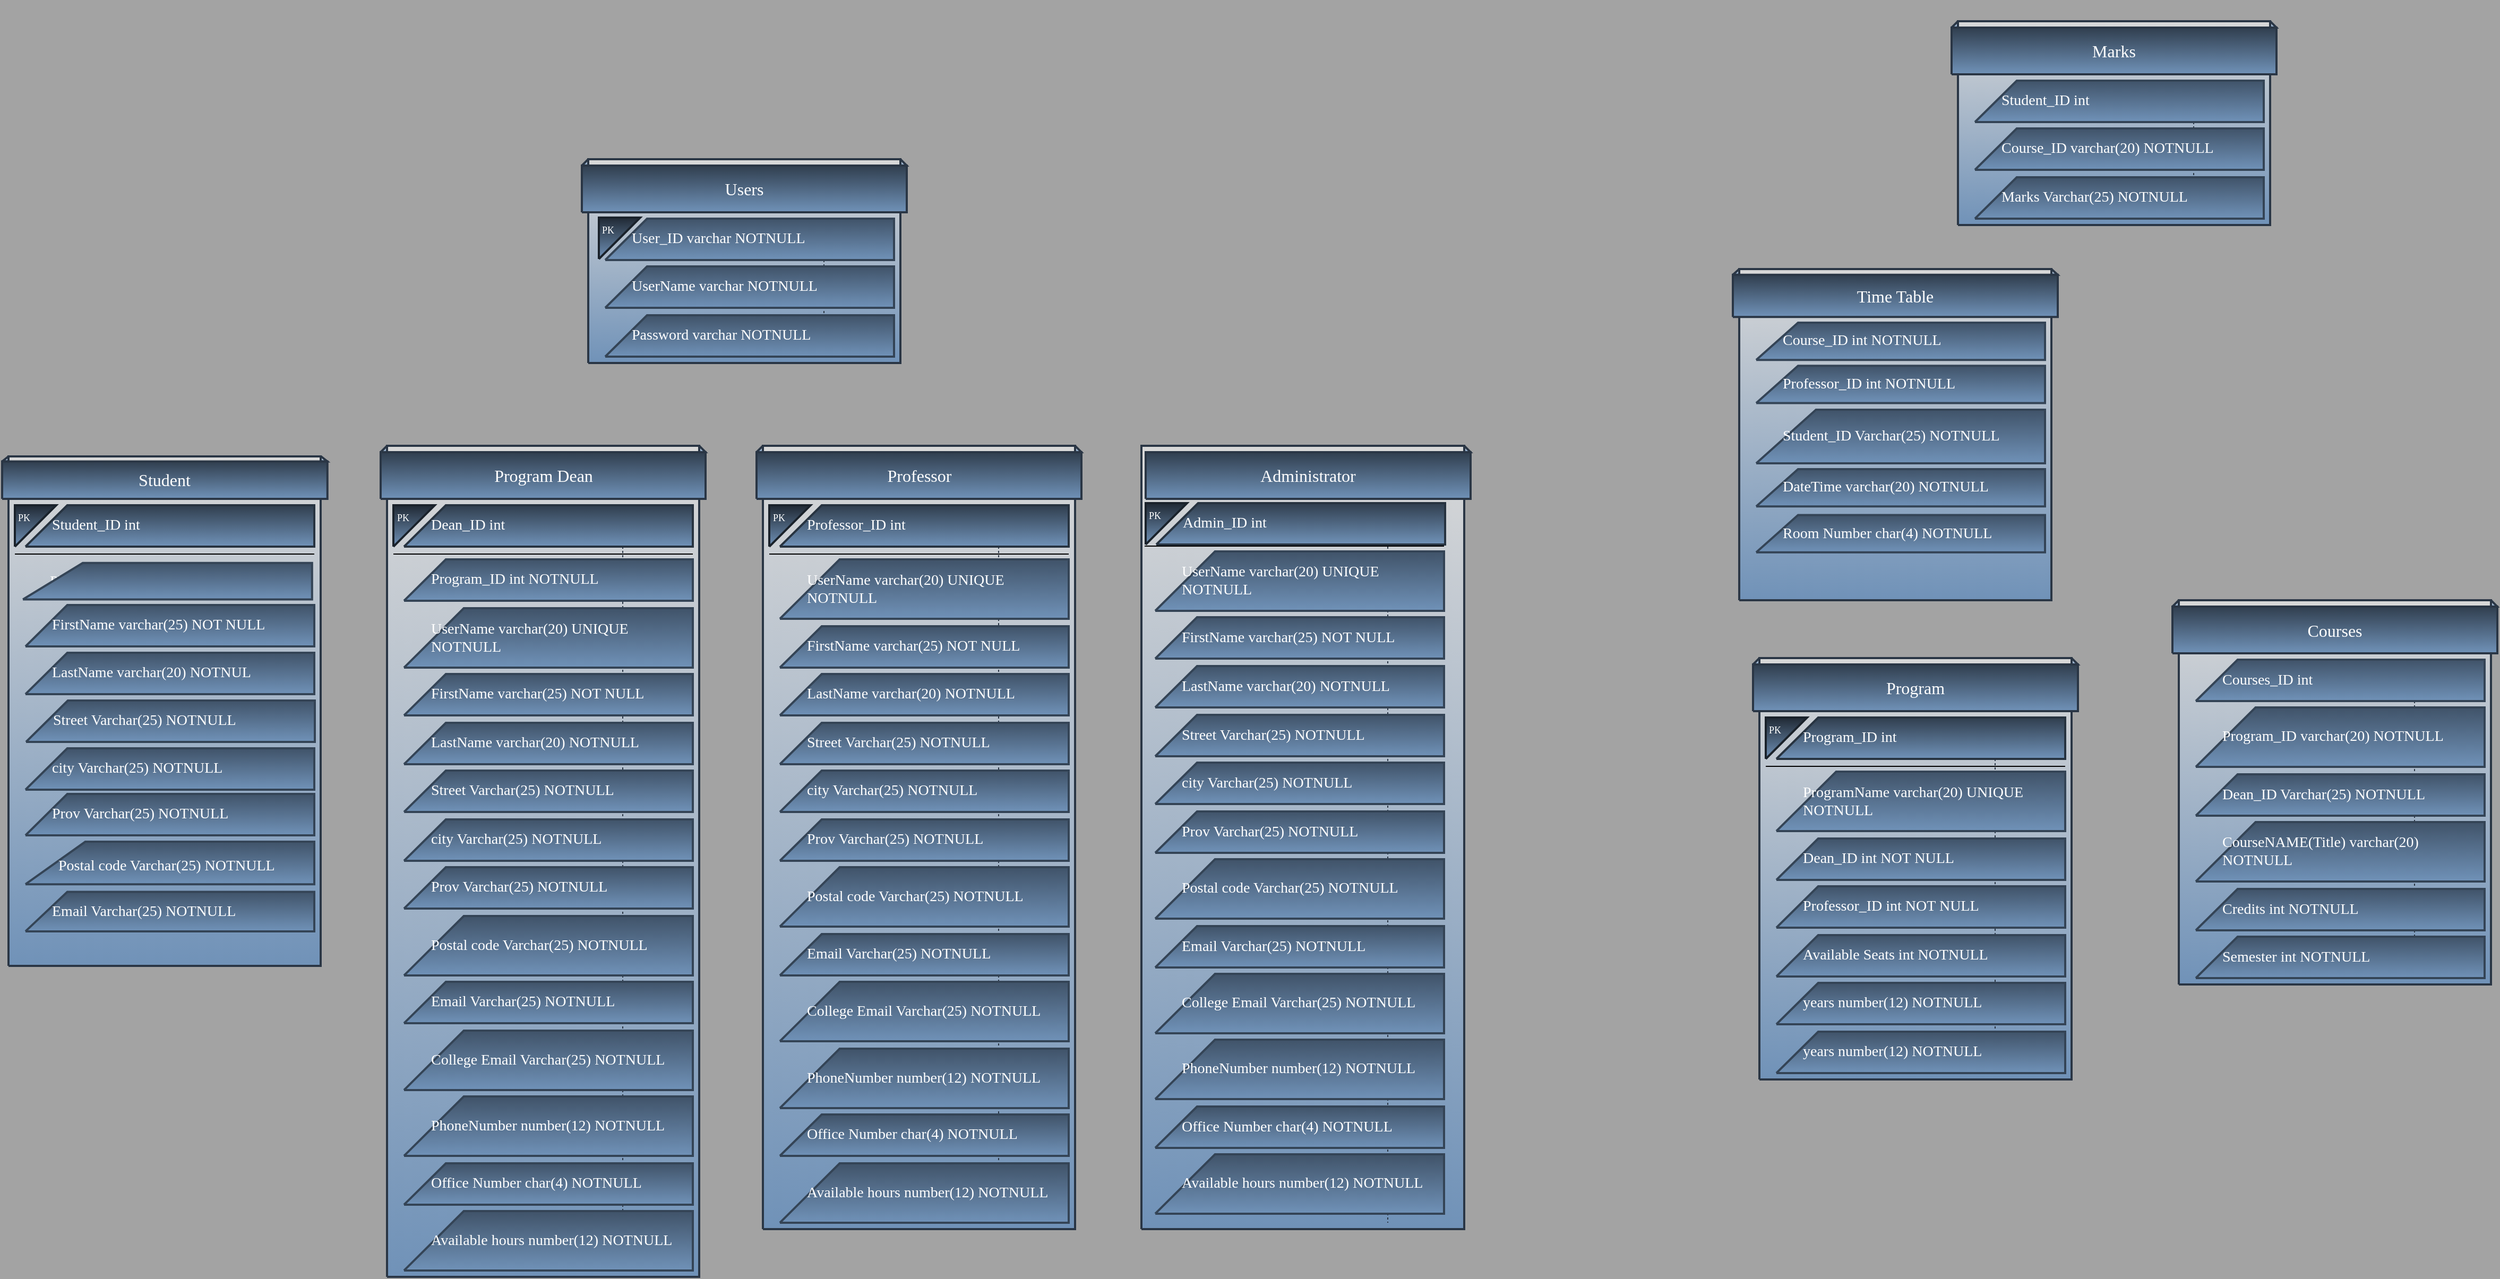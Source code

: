 <mxfile version="12.1.3" type="github" pages="1">
  <diagram name="Page-1" id="Page-1">
    <mxGraphModel dx="2011" dy="1040" grid="1" gridSize="10" guides="1" tooltips="1" connect="1" arrows="1" fold="1" page="1" pageScale="1" pageWidth="850" pageHeight="1100" background="#A3A3A3" math="1" shadow="0">
      <root>
        <mxCell id="0"/>
        <mxCell id="1" parent="0"/>
        <mxCell id="l7KUiaaAsCA8Gc7VC6qK-439" value="" style="group" parent="1" vertex="1" connectable="0">
          <mxGeometry x="2064" y="575.5" width="300" height="362" as="geometry"/>
        </mxCell>
        <mxCell id="l7KUiaaAsCA8Gc7VC6qK-353" value="" style="group" parent="l7KUiaaAsCA8Gc7VC6qK-439" vertex="1" connectable="0">
          <mxGeometry width="300" height="362" as="geometry"/>
        </mxCell>
        <mxCell id="17" style="vsdxID=192;fillColor=none;gradientColor=none;strokeColor=none;strokeWidth=2;labelBackgroundColor=none;rounded=0;html=1;whiteSpace=wrap;" parent="l7KUiaaAsCA8Gc7VC6qK-353" vertex="1">
          <mxGeometry width="300" height="362" as="geometry"/>
        </mxCell>
        <mxCell id="18" style="vsdxID=193;fillColor=#ffffff;gradientColor=#7092b8;shape=stencil(UzV2Ls5ILEhVNTIoLinKz04tz0wpyVA1dlE1MsrMy0gtyiwBslSNXVWNndPyi1LTi/JL81Ig/IJEkEoQKze/DGRCBUSfAUiHkUElhGdoAOG7QZTmZOYhKYVJEqXY0kLPwARFOT6T9SzNiFWL1w1ABsKjaZk5OZBwQpZHDxigECRQjV0B);strokeColor=#2a3645;strokeWidth=2;labelBackgroundColor=none;rounded=0;html=1;whiteSpace=wrap;" parent="17" vertex="1">
          <mxGeometry x="-6" width="306" height="6" as="geometry"/>
        </mxCell>
        <mxCell id="19" style="vsdxID=194;fillColor=#d8d8d8;gradientColor=#7092b8;shape=stencil(nZBLDoAgDERP0z3SIyjew0SURgSD+Lu9kMZoXLhwN9O+tukAlrNpJg1SzDH4QW/URgNYgZTkjA4UkwJUgGXng+6DX1zLfmoymdXo17xh5zmRJ6Q42BWCfc2oJfdAr+Yv+AP9Cb7OJ3H/2JG1HNGz/84klThPVCc=);strokeColor=#2a3645;strokeWidth=2;labelBackgroundColor=none;rounded=0;html=1;whiteSpace=wrap;" parent="17" vertex="1">
          <mxGeometry width="294" height="362" as="geometry"/>
        </mxCell>
        <mxCell id="l7KUiaaAsCA8Gc7VC6qK-445" value="" style="group" parent="17" vertex="1" connectable="0">
          <mxGeometry x="-6" y="6" width="306" height="350" as="geometry"/>
        </mxCell>
        <mxCell id="20" style="vsdxID=195;edgeStyle=none;dashed=1;dashPattern=2.00 2.00;startArrow=none;endArrow=none;startSize=5;endSize=5;strokeColor=#2a3645;spacingTop=0;spacingBottom=0;spacingLeft=0;spacingRight=0;verticalAlign=middle;html=1;labelBackgroundColor=#ffffff;rounded=0;" parent="l7KUiaaAsCA8Gc7VC6qK-445" edge="1">
          <mxGeometry relative="1" as="geometry">
            <mxPoint x="228" y="49" as="sourcePoint"/>
            <mxPoint x="228" y="350" as="targetPoint"/>
          </mxGeometry>
        </mxCell>
        <mxCell id="21" value="&lt;font style=&quot;font-size:16px;font-family:Calibri;color:#ffffff;direction:ltr;letter-spacing:0px;line-height:120%;opacity:1&quot;&gt;Courses&lt;br/&gt;&lt;/font&gt;" style="verticalAlign=middle;align=center;vsdxID=196;fillColor=#303e4e;gradientColor=#7092b8;shape=stencil(nZBLDoAgDERP0z3SIyjew0SURgSD+Lu9kMZoXLhwN9O+tukAlrNpJg1SzDH4QW/URgNYgZTkjA4UkwJUgGXng+6DX1zLfmoymdXo17xh5zmRJ6Q42BWCfc2oJfdAr+Yv+AP9Cb7OJ3H/2JG1HNGz/84klThPVCc=);strokeColor=#2a3645;strokeWidth=2;labelBackgroundColor=none;rounded=0;html=1;whiteSpace=wrap;" parent="l7KUiaaAsCA8Gc7VC6qK-445" vertex="1">
          <mxGeometry width="306" height="44" as="geometry"/>
        </mxCell>
        <mxCell id="138" style="vsdxID=197;fillColor=#405369;gradientColor=#7092b8;shape=stencil(UzV2Ls5ILEhVNTIoLinKz04tz0wpyVA1dlE1MsrMy0gtyiwBslSNXVWNndPyi1LTi/JL81Ig/IJEkEoQKze/DGRCBUSfsZ6pCUiTkUElRMDQwADMd4OozsnMQ1INkyRLMT6l5nqmRsQqJuRkIAPh27TMnBxIYCHLo4cOUAgSssauAA==);strokeColor=#344456;strokeWidth=2;spacingTop=3;spacingBottom=3;spacingLeft=33;spacingRight=3;labelBackgroundColor=none;rounded=0;html=1;whiteSpace=wrap;" parent="l7KUiaaAsCA8Gc7VC6qK-353" vertex="1">
          <mxGeometry x="6" y="164" width="282" height="39" as="geometry"/>
        </mxCell>
        <mxCell id="141" value="&lt;font style=&quot;font-size:14px;font-family:Calibri;color:#ffffff;direction:ltr;letter-spacing:0px;line-height:120%;opacity:1&quot;&gt;Dean_ID Varchar(25) NOTNULL&lt;br/&gt;&lt;/font&gt;" style="text;vsdxID=197;fillColor=none;gradientColor=none;strokeColor=none;strokeWidth=2;spacingTop=3;spacingBottom=3;spacingLeft=33;spacingRight=3;labelBackgroundColor=none;rounded=0;html=1;whiteSpace=wrap;verticalAlign=middle;align=left;;html=1;" parent="138" vertex="1">
          <mxGeometry y="-0.52" width="282.6" height="39.52" as="geometry"/>
        </mxCell>
        <mxCell id="142" style="vsdxID=201;fillColor=#405369;gradientColor=#7092b8;shape=stencil(UzV2Ls5ILEhVNTIoLinKz04tz0wpyVA1dlE1MsrMy0gtyiwBslSNXVWNndPyi1LTi/JL81Ig/IJEkEoQKze/DGRCBUSfsZ6pCUiTkUElRMDQwADMd4OozsnMQ1INkyRLMR6lIGcYEquYkJOBDIRv0zJzciCBhSyPHjpAIUjIGrsCAA==);strokeColor=#344456;strokeWidth=2;spacingTop=3;spacingBottom=3;spacingLeft=33;spacingRight=3;labelBackgroundColor=none;rounded=0;html=1;whiteSpace=wrap;" parent="l7KUiaaAsCA8Gc7VC6qK-353" vertex="1">
          <mxGeometry x="6" y="209" width="282" height="56" as="geometry"/>
        </mxCell>
        <mxCell id="145" value="&lt;font style=&quot;font-size:14px;font-family:Calibri;color:#ffffff;direction:ltr;letter-spacing:0px;line-height:120%;opacity:1&quot;&gt;CourseNAME(Title) varchar(20) NOTNULL	&lt;br/&gt;&lt;/font&gt;" style="text;vsdxID=201;fillColor=none;gradientColor=none;strokeColor=none;strokeWidth=2;spacingTop=3;spacingBottom=3;spacingLeft=33;spacingRight=3;labelBackgroundColor=none;rounded=0;html=1;whiteSpace=wrap;verticalAlign=middle;align=left;;html=1;" parent="142" vertex="1">
          <mxGeometry y="-0.45" width="282.6" height="56.45" as="geometry"/>
        </mxCell>
        <mxCell id="146" style="vsdxID=205;fillColor=#405369;gradientColor=#7092b8;shape=stencil(UzV2Ls5ILEhVNTIoLinKz04tz0wpyVA1dlE1MsrMy0gtyiwBslSNXVWNndPyi1LTi/JL81Ig/IJEkEoQKze/DGRCBUSfsZ6pCUiTkUElRMDQwADMd4OozsnMQ1INkyRLMT6l5nqmRsQqJuRkIAPh27TMnBxIYCHLo4cOUAgSssauAA==);strokeColor=#344456;strokeWidth=2;spacingTop=3;spacingBottom=3;spacingLeft=33;spacingRight=3;labelBackgroundColor=none;rounded=0;html=1;whiteSpace=wrap;" parent="l7KUiaaAsCA8Gc7VC6qK-353" vertex="1">
          <mxGeometry x="6" y="56" width="282" height="39" as="geometry"/>
        </mxCell>
        <mxCell id="149" value="&lt;font style=&quot;font-size:14px;font-family:Calibri;color:#ffffff;direction:ltr;letter-spacing:0px;line-height:120%;opacity:1&quot;&gt;Courses_ID int&lt;br/&gt;&lt;/font&gt;" style="text;vsdxID=205;fillColor=none;gradientColor=none;strokeColor=none;strokeWidth=2;spacingTop=3;spacingBottom=3;spacingLeft=33;spacingRight=3;labelBackgroundColor=none;rounded=0;html=1;whiteSpace=wrap;verticalAlign=middle;align=left;;html=1;" parent="146" vertex="1">
          <mxGeometry y="-0.52" width="282.6" height="39.52" as="geometry"/>
        </mxCell>
        <mxCell id="l7KUiaaAsCA8Gc7VC6qK-392" value="" style="shape=image;html=1;verticalAlign=top;verticalLabelPosition=bottom;labelBackgroundColor=#ffffff;imageAspect=0;aspect=fixed;image=https://cdn0.iconfinder.com/data/icons/kameleon-free-pack-rounded/110/Key-128.png" parent="146" vertex="1">
          <mxGeometry x="240.5" y="4.5" width="30" height="30" as="geometry"/>
        </mxCell>
        <mxCell id="150" style="vsdxID=209;fillColor=#405369;gradientColor=#7092b8;shape=stencil(UzV2Ls5ILEhVNTIoLinKz04tz0wpyVA1dlE1MsrMy0gtyiwBslSNXVWNndPyi1LTi/JL81Ig/IJEkEoQKze/DGRCBUSfsZ6pCUiTkUElRMDQwADMd4OozsnMQ1INkyRLMR6lIGcYEquYkJOBDIRv0zJzciCBhSyPHjpAIUjIGrsCAA==);strokeColor=#344456;strokeWidth=2;spacingTop=3;spacingBottom=3;spacingLeft=33;spacingRight=3;labelBackgroundColor=none;rounded=0;html=1;whiteSpace=wrap;" parent="l7KUiaaAsCA8Gc7VC6qK-353" vertex="1">
          <mxGeometry x="6" y="101" width="282" height="56" as="geometry"/>
        </mxCell>
        <mxCell id="153" value="&lt;font style=&quot;font-size:14px;font-family:Calibri;color:#ffffff;direction:ltr;letter-spacing:0px;line-height:120%;opacity:1&quot;&gt;Program_ID varchar(20) NOTNULL	&lt;br/&gt;&lt;/font&gt;" style="text;vsdxID=209;fillColor=none;gradientColor=none;strokeColor=none;strokeWidth=2;spacingTop=3;spacingBottom=3;spacingLeft=33;spacingRight=3;labelBackgroundColor=none;rounded=0;html=1;whiteSpace=wrap;verticalAlign=middle;align=left;;html=1;" parent="150" vertex="1">
          <mxGeometry y="-0.45" width="282.6" height="56.45" as="geometry"/>
        </mxCell>
        <mxCell id="328" style="vsdxID=541;fillColor=#405369;gradientColor=#7092b8;shape=stencil(UzV2Ls5ILEhVNTIoLinKz04tz0wpyVA1dlE1MsrMy0gtyiwBslSNXVWNndPyi1LTi/JL81Ig/IJEkEoQKze/DGRCBUSfsZ6pCUiTkUElRMDQwADMd4OozsnMQ1INkyRLMT6l5nqmRsQqJuRkIAPh27TMnBxIYCHLo4cOUAgSssauAA==);strokeColor=#344456;strokeWidth=2;spacingTop=3;spacingBottom=3;spacingLeft=33;spacingRight=3;labelBackgroundColor=none;rounded=0;html=1;whiteSpace=wrap;" parent="l7KUiaaAsCA8Gc7VC6qK-353" vertex="1">
          <mxGeometry x="6" y="272" width="282" height="39" as="geometry"/>
        </mxCell>
        <mxCell id="331" value="&lt;font style=&quot;font-size:14px;font-family:Calibri;color:#ffffff;direction:ltr;letter-spacing:0px;line-height:120%;opacity:1&quot;&gt;Credits int NOTNULL&lt;br/&gt;&lt;/font&gt;" style="text;vsdxID=541;fillColor=none;gradientColor=none;strokeColor=none;strokeWidth=2;spacingTop=3;spacingBottom=3;spacingLeft=33;spacingRight=3;labelBackgroundColor=none;rounded=0;html=1;whiteSpace=wrap;verticalAlign=middle;align=left;;html=1;" parent="328" vertex="1">
          <mxGeometry y="-0.52" width="282.6" height="39.52" as="geometry"/>
        </mxCell>
        <mxCell id="336" style="vsdxID=549;fillColor=#405369;gradientColor=#7092b8;shape=stencil(UzV2Ls5ILEhVNTIoLinKz04tz0wpyVA1dlE1MsrMy0gtyiwBslSNXVWNndPyi1LTi/JL81Ig/IJEkEoQKze/DGRCBUSfsZ6pCUiTkUElRMDQwADMd4OozsnMQ1INkyRLMT6l5nqmRsQqJuRkIAPh27TMnBxIYCHLo4cOUAgSssauAA==);strokeColor=#344456;strokeWidth=2;spacingTop=3;spacingBottom=3;spacingLeft=33;spacingRight=3;labelBackgroundColor=none;rounded=0;html=1;whiteSpace=wrap;" parent="l7KUiaaAsCA8Gc7VC6qK-353" vertex="1">
          <mxGeometry x="6" y="317" width="282" height="39" as="geometry"/>
        </mxCell>
        <mxCell id="339" value="&lt;font style=&quot;font-size:14px;font-family:Calibri;color:#ffffff;direction:ltr;letter-spacing:0px;line-height:120%;opacity:1&quot;&gt;Semester int NOTNULL&lt;br/&gt;&lt;/font&gt;" style="text;vsdxID=549;fillColor=none;gradientColor=none;strokeColor=none;strokeWidth=2;spacingTop=3;spacingBottom=3;spacingLeft=33;spacingRight=3;labelBackgroundColor=none;rounded=0;html=1;whiteSpace=wrap;verticalAlign=middle;align=left;;html=1;" parent="336" vertex="1">
          <mxGeometry y="-0.52" width="282.6" height="39.52" as="geometry"/>
        </mxCell>
        <mxCell id="l7KUiaaAsCA8Gc7VC6qK-446" value="" style="group" parent="1" vertex="1" connectable="0">
          <mxGeometry x="730.5" y="430" width="294" height="738" as="geometry"/>
        </mxCell>
        <mxCell id="l7KUiaaAsCA8Gc7VC6qK-440" value="" style="group" parent="l7KUiaaAsCA8Gc7VC6qK-446" vertex="1" connectable="0">
          <mxGeometry width="294" height="738" as="geometry"/>
        </mxCell>
        <mxCell id="l7KUiaaAsCA8Gc7VC6qK-351" value="" style="group" parent="l7KUiaaAsCA8Gc7VC6qK-440" vertex="1" connectable="0">
          <mxGeometry width="294" height="738" as="geometry"/>
        </mxCell>
        <mxCell id="7" style="vsdxID=90;fillColor=none;gradientColor=none;strokeColor=none;strokeWidth=2;labelBackgroundColor=none;rounded=0;html=1;whiteSpace=wrap;" parent="l7KUiaaAsCA8Gc7VC6qK-351" vertex="1">
          <mxGeometry width="294" height="738" as="geometry"/>
        </mxCell>
        <mxCell id="8" style="vsdxID=91;fillColor=#ffffff;gradientColor=#7092b8;shape=stencil(UzV2Ls5ILEhVNTIoLinKz04tz0wpyVA1dlE1MsrMy0gtyiwBslSNXVWNndPyi1LTi/JL81Ig/IJEkEoQKze/DGRCBUSfAUiHkUElhGdoAOG7QZTmZOYhKYVJEqXY0kLPwARFOT6T9SzNiFWL1w1ABsKjaZk5OZBwQpZHDxigECRQjV0B);strokeColor=#2a3645;strokeWidth=2;labelBackgroundColor=none;rounded=0;html=1;whiteSpace=wrap;" parent="7" vertex="1">
          <mxGeometry x="-6" width="306" height="6" as="geometry"/>
        </mxCell>
        <mxCell id="9" style="vsdxID=92;fillColor=#d8d8d8;gradientColor=#7092b8;shape=stencil(nZBLDoAgDERP0z3SIyjew0SURgSD+Lu9kMZoXLhwN9O+tukAlrNpJg1SzDH4QW/URgNYgZTkjA4UkwJUgGXng+6DX1zLfmoymdXo17xh5zmRJ6Q42BWCfc2oJfdAr+Yv+AP9Cb7OJ3H/2JG1HNGz/84klThPVCc=);strokeColor=#2a3645;strokeWidth=2;labelBackgroundColor=none;rounded=0;html=1;whiteSpace=wrap;" parent="7" vertex="1">
          <mxGeometry width="294" height="738" as="geometry"/>
        </mxCell>
        <mxCell id="10" style="vsdxID=93;edgeStyle=none;dashed=1;dashPattern=2.00 2.00;startArrow=none;endArrow=none;startSize=5;endSize=5;strokeColor=#2a3645;spacingTop=0;spacingBottom=0;spacingLeft=0;spacingRight=0;verticalAlign=middle;html=1;labelBackgroundColor=#ffffff;rounded=0;" parent="7" edge="1">
          <mxGeometry relative="1" as="geometry">
            <mxPoint x="222" y="55" as="sourcePoint"/>
            <mxPoint x="222" y="732" as="targetPoint"/>
          </mxGeometry>
        </mxCell>
        <mxCell id="11" value="&lt;font style=&quot;font-size:16px;font-family:Calibri;color:#ffffff;direction:ltr;letter-spacing:0px;line-height:120%;opacity:1&quot;&gt;Professor&lt;br/&gt;&lt;/font&gt;" style="verticalAlign=middle;align=center;vsdxID=94;fillColor=#303e4e;gradientColor=#7092b8;shape=stencil(nZBLDoAgDERP0z3SIyjew0SURgSD+Lu9kMZoXLhwN9O+tukAlrNpJg1SzDH4QW/URgNYgZTkjA4UkwJUgGXng+6DX1zLfmoymdXo17xh5zmRJ6Q42BWCfc2oJfdAr+Yv+AP9Cb7OJ3H/2JG1HNGz/84klThPVCc=);strokeColor=#2a3645;strokeWidth=2;labelBackgroundColor=none;rounded=0;html=1;whiteSpace=wrap;" parent="7" vertex="1">
          <mxGeometry x="-6" y="6" width="306" height="44" as="geometry"/>
        </mxCell>
        <mxCell id="84" style="vsdxID=95;fillColor=#303e4e;gradientColor=#7092b8;shape=stencil(UzV2Ls5ILEhVNTIoLinKz04tz0wpyVA1dlE1MsrMy0gtyiwBslSNXVWNndPyi1LTi/JL81Ig/IJEkEoQKze/DGRCBUSfsZ6pCUiTkUElRMDQwADMd4OozsnMQ1INkyRLMT6l5nqmRsQqJuRkIAPh27TMnBxIYCHLo4cOUAgSssauAA==);strokeColor=#273340;strokeWidth=2;spacingTop=3;spacingBottom=3;spacingLeft=33;spacingRight=3;labelBackgroundColor=none;rounded=0;html=1;whiteSpace=wrap;" parent="l7KUiaaAsCA8Gc7VC6qK-351" vertex="1">
          <mxGeometry x="6" y="56" width="282" height="39" as="geometry"/>
        </mxCell>
        <mxCell id="86" style="vsdxID=98;fillColor=#202934;gradientColor=#7092b8;shape=stencil(nVBbDoAgDDvN/pEdQfEeJqIsIhjE1+2FLEbjl/GvXdstK2A5m2bSIMUcgx/0Rm00gBVISc7oQDEhQAVYdj7oPvjFtcynJjszGv2aN+ycEzkhxcGsEMxrtlpy/6yXeJk/b/17PoH7w46s5YKe+ruRNOI2UZ0=);strokeColor=#1a222b;strokeWidth=2;spacingTop=-3;spacingBottom=-3;spacingLeft=1;spacingRight=-3;labelBackgroundColor=none;rounded=0;html=1;whiteSpace=wrap;" parent="84" vertex="1">
          <mxGeometry width="39" height="39" as="geometry"/>
        </mxCell>
        <mxCell id="87" value="&lt;p style=&quot;align:left;margin-left:0;margin-right:0;margin-top:0px;margin-bottom:0px;text-indent:0;valign:middle;direction:ltr;&quot;&gt;&lt;font style=&quot;font-size:9px;font-family:Calibri;color:#ffffff;direction:ltr;letter-spacing:0px;line-height:120%;opacity:1&quot;&gt;PK&lt;br/&gt;&lt;/font&gt;&lt;/p&gt;" style="text;vsdxID=98;fillColor=none;gradientColor=none;strokeColor=none;strokeWidth=2;spacingTop=-3;spacingBottom=-3;spacingLeft=1;spacingRight=-3;labelBackgroundColor=none;rounded=0;html=1;whiteSpace=wrap;verticalAlign=middle;align=left;;html=1;" parent="86" vertex="1">
          <mxGeometry y="-8.42" width="39.52" height="39.52" as="geometry"/>
        </mxCell>
        <mxCell id="88" value="&lt;font style=&quot;font-size:14px;font-family:Calibri;color:#ffffff;direction:ltr;letter-spacing:0px;line-height:120%;opacity:1&quot;&gt;Professor_ID int&lt;br/&gt;&lt;/font&gt;" style="text;vsdxID=95;fillColor=none;gradientColor=none;strokeColor=none;strokeWidth=2;spacingTop=3;spacingBottom=3;spacingLeft=33;spacingRight=3;labelBackgroundColor=none;rounded=0;html=1;whiteSpace=wrap;verticalAlign=middle;align=left;;html=1;" parent="84" vertex="1">
          <mxGeometry y="-0.52" width="282.6" height="39.52" as="geometry"/>
        </mxCell>
        <mxCell id="l7KUiaaAsCA8Gc7VC6qK-412" value="" style="shape=image;html=1;verticalAlign=top;verticalLabelPosition=bottom;labelBackgroundColor=#ffffff;imageAspect=0;aspect=fixed;image=https://cdn0.iconfinder.com/data/icons/kameleon-free-pack-rounded/110/Key-128.png" parent="84" vertex="1">
          <mxGeometry x="237" y="4.5" width="30" height="30" as="geometry"/>
        </mxCell>
        <mxCell id="89" style="vsdxID=99;fillColor=#789cc6;gradientColor=#7092b8;shape=stencil(dU9bDoAgDDvN/pEdwcc9TEBZRCCIr9sLWYzGxL92bbcOsF5MHzRIsaToJ72TSgawASnJGR0pZQTYAtaDj3qMfnWKeeiLs6DZb2XDwTlRElKczCrBvGOrJfey3uKPOYPnyEDWcse3/i2VR/wQthc=);strokeColor=#000000;labelBackgroundColor=none;rounded=0;html=1;whiteSpace=wrap;" parent="l7KUiaaAsCA8Gc7VC6qK-351" vertex="1">
          <mxGeometry x="6" y="101" width="282" height="1" as="geometry"/>
        </mxCell>
        <mxCell id="90" style="vsdxID=100;fillColor=#405369;gradientColor=#7092b8;shape=stencil(UzV2Ls5ILEhVNTIoLinKz04tz0wpyVA1dlE1MsrMy0gtyiwBslSNXVWNndPyi1LTi/JL81Ig/IJEkEoQKze/DGRCBUSfsZ6pCUiTkUElRMDQwADMd4OozsnMQ1INkyRLMT6l5nqmRsQqJuRkIAPh27TMnBxIYCHLo4cOUAgSssauAA==);strokeColor=#344456;strokeWidth=2;spacingTop=3;spacingBottom=3;spacingLeft=33;spacingRight=3;labelBackgroundColor=none;rounded=0;html=1;whiteSpace=wrap;" parent="l7KUiaaAsCA8Gc7VC6qK-351" vertex="1">
          <mxGeometry x="6" y="261" width="282" height="39" as="geometry"/>
        </mxCell>
        <mxCell id="93" value="&lt;font style=&quot;font-size:14px;font-family:Calibri;color:#ffffff;direction:ltr;letter-spacing:0px;line-height:120%;opacity:1&quot;&gt;Street Varchar(25) NOTNULL&lt;br/&gt;&lt;/font&gt;" style="text;vsdxID=100;fillColor=none;gradientColor=none;strokeColor=none;strokeWidth=2;spacingTop=3;spacingBottom=3;spacingLeft=33;spacingRight=3;labelBackgroundColor=none;rounded=0;html=1;whiteSpace=wrap;verticalAlign=middle;align=left;;html=1;" parent="90" vertex="1">
          <mxGeometry y="-0.52" width="282.6" height="39.52" as="geometry"/>
        </mxCell>
        <mxCell id="94" style="vsdxID=104;fillColor=#405369;gradientColor=#7092b8;shape=stencil(UzV2Ls5ILEhVNTIoLinKz04tz0wpyVA1dlE1MsrMy0gtyiwBslSNXVWNndPyi1LTi/JL81Ig/IJEkEoQKze/DGRCBUSfsZ6pCUiTkUElRMDQwADMd4OozsnMQ1INkyRLMT6l5nqmRsQqJuRkIAPh27TMnBxIYCHLo4cOUAgSssauAA==);strokeColor=#344456;strokeWidth=2;spacingTop=3;spacingBottom=3;spacingLeft=33;spacingRight=3;labelBackgroundColor=none;rounded=0;html=1;whiteSpace=wrap;" parent="l7KUiaaAsCA8Gc7VC6qK-351" vertex="1">
          <mxGeometry x="6" y="170" width="282" height="39" as="geometry"/>
        </mxCell>
        <mxCell id="97" value="&lt;font style=&quot;font-size:14px;font-family:Calibri;color:#ffffff;direction:ltr;letter-spacing:0px;line-height:120%;opacity:1&quot;&gt;FirstName varchar(25) NOT NULL&lt;br/&gt;&lt;/font&gt;" style="text;vsdxID=104;fillColor=none;gradientColor=none;strokeColor=none;strokeWidth=2;spacingTop=3;spacingBottom=3;spacingLeft=33;spacingRight=3;labelBackgroundColor=none;rounded=0;html=1;whiteSpace=wrap;verticalAlign=middle;align=left;;html=1;" parent="94" vertex="1">
          <mxGeometry y="-0.52" width="282.6" height="39.52" as="geometry"/>
        </mxCell>
        <mxCell id="98" style="vsdxID=108;fillColor=#405369;gradientColor=#7092b8;shape=stencil(UzV2Ls5ILEhVNTIoLinKz04tz0wpyVA1dlE1MsrMy0gtyiwBslSNXVWNndPyi1LTi/JL81Ig/IJEkEoQKze/DGRCBUSfsZ6pCUiTkUElRMDQwADMd4OozsnMQ1INkyRLMR6lIGcYEquYkJOBDIRv0zJzciCBhSyPHjpAIUjIGrsCAA==);strokeColor=#344456;strokeWidth=2;spacingTop=3;spacingBottom=3;spacingLeft=33;spacingRight=3;labelBackgroundColor=none;rounded=0;html=1;whiteSpace=wrap;" parent="l7KUiaaAsCA8Gc7VC6qK-351" vertex="1">
          <mxGeometry x="6" y="107" width="282" height="56" as="geometry"/>
        </mxCell>
        <mxCell id="101" value="&lt;font style=&quot;font-size:14px;font-family:Calibri;color:#ffffff;direction:ltr;letter-spacing:0px;line-height:120%;opacity:1&quot;&gt;UserName varchar(20) UNIQUE NOTNULL&lt;br/&gt;&lt;/font&gt;" style="text;vsdxID=108;fillColor=none;gradientColor=none;strokeColor=none;strokeWidth=2;spacingTop=3;spacingBottom=3;spacingLeft=33;spacingRight=3;labelBackgroundColor=none;rounded=0;html=1;whiteSpace=wrap;verticalAlign=middle;align=left;;html=1;" parent="98" vertex="1">
          <mxGeometry y="-0.45" width="282.6" height="56.45" as="geometry"/>
        </mxCell>
        <mxCell id="102" style="vsdxID=112;fillColor=#405369;gradientColor=#7092b8;shape=stencil(UzV2Ls5ILEhVNTIoLinKz04tz0wpyVA1dlE1MsrMy0gtyiwBslSNXVWNndPyi1LTi/JL81Ig/IJEkEoQKze/DGRCBUSfsZ6pCUiTkUElRMDQwADMd4OozsnMQ1INkyRLMT6l5nqmRsQqJuRkIAPh27TMnBxIYCHLo4cOUAgSssauAA==);strokeColor=#344456;strokeWidth=2;spacingTop=3;spacingBottom=3;spacingLeft=33;spacingRight=3;labelBackgroundColor=none;rounded=0;html=1;whiteSpace=wrap;" parent="l7KUiaaAsCA8Gc7VC6qK-351" vertex="1">
          <mxGeometry x="6" y="215" width="282" height="39" as="geometry"/>
        </mxCell>
        <mxCell id="105" value="&lt;font style=&quot;font-size:14px;font-family:Calibri;color:#ffffff;direction:ltr;letter-spacing:0px;line-height:120%;opacity:1&quot;&gt;LastName varchar(20) NOTNULL&lt;br/&gt;&lt;/font&gt;" style="text;vsdxID=112;fillColor=none;gradientColor=none;strokeColor=none;strokeWidth=2;spacingTop=3;spacingBottom=3;spacingLeft=33;spacingRight=3;labelBackgroundColor=none;rounded=0;html=1;whiteSpace=wrap;verticalAlign=middle;align=left;;html=1;" parent="102" vertex="1">
          <mxGeometry y="-0.52" width="282.6" height="39.52" as="geometry"/>
        </mxCell>
        <mxCell id="106" style="vsdxID=116;fillColor=#405369;gradientColor=#7092b8;shape=stencil(UzV2Ls5ILEhVNTIoLinKz04tz0wpyVA1dlE1MsrMy0gtyiwBslSNXVWNndPyi1LTi/JL81Ig/IJEkEoQKze/DGRCBUSfsZ6pCUiTkUElRMDQwADMd4OozsnMQ1INkyRLMT6l5nqmRsQqJuRkIAPh27TMnBxIYCHLo4cOUAgSssauAA==);strokeColor=#344456;strokeWidth=2;spacingTop=3;spacingBottom=3;spacingLeft=33;spacingRight=3;labelBackgroundColor=none;rounded=0;html=1;whiteSpace=wrap;" parent="l7KUiaaAsCA8Gc7VC6qK-351" vertex="1">
          <mxGeometry x="6" y="352" width="282" height="39" as="geometry"/>
        </mxCell>
        <mxCell id="109" value="&lt;font style=&quot;font-size:14px;font-family:Calibri;color:#ffffff;direction:ltr;letter-spacing:0px;line-height:120%;opacity:1&quot;&gt;Prov Varchar(25) NOTNULL&lt;br/&gt;&lt;/font&gt;" style="text;vsdxID=116;fillColor=none;gradientColor=none;strokeColor=none;strokeWidth=2;spacingTop=3;spacingBottom=3;spacingLeft=33;spacingRight=3;labelBackgroundColor=none;rounded=0;html=1;whiteSpace=wrap;verticalAlign=middle;align=left;;html=1;" parent="106" vertex="1">
          <mxGeometry y="-0.52" width="282.6" height="39.52" as="geometry"/>
        </mxCell>
        <mxCell id="110" style="vsdxID=120;fillColor=#405369;gradientColor=#7092b8;shape=stencil(UzV2Ls5ILEhVNTIoLinKz04tz0wpyVA1dlE1MsrMy0gtyiwBslSNXVWNndPyi1LTi/JL81Ig/IJEkEoQKze/DGRCBUSfsZ6pCUiTkUElRMDQwADMd4OozsnMQ1INkyRLMR6lIGcYEquYkJOBDIRv0zJzciCBhSyPHjpAIUjIGrsCAA==);strokeColor=#344456;strokeWidth=2;spacingTop=3;spacingBottom=3;spacingLeft=33;spacingRight=3;labelBackgroundColor=none;rounded=0;html=1;whiteSpace=wrap;" parent="l7KUiaaAsCA8Gc7VC6qK-351" vertex="1">
          <mxGeometry x="6" y="397" width="282" height="56" as="geometry"/>
        </mxCell>
        <mxCell id="113" value="&lt;font style=&quot;font-size:14px;font-family:Calibri;color:#ffffff;direction:ltr;letter-spacing:0px;line-height:120%;opacity:1&quot;&gt;Postal code Varchar(25) NOTNULL&lt;br/&gt;&lt;/font&gt;" style="text;vsdxID=120;fillColor=none;gradientColor=none;strokeColor=none;strokeWidth=2;spacingTop=3;spacingBottom=3;spacingLeft=33;spacingRight=3;labelBackgroundColor=none;rounded=0;html=1;whiteSpace=wrap;verticalAlign=middle;align=left;;html=1;" parent="110" vertex="1">
          <mxGeometry y="-0.45" width="282.6" height="56.45" as="geometry"/>
        </mxCell>
        <mxCell id="114" style="vsdxID=124;fillColor=#405369;gradientColor=#7092b8;shape=stencil(UzV2Ls5ILEhVNTIoLinKz04tz0wpyVA1dlE1MsrMy0gtyiwBslSNXVWNndPyi1LTi/JL81Ig/IJEkEoQKze/DGRCBUSfsZ6pCUiTkUElRMDQwADMd4OozsnMQ1INkyRLMT6l5nqmRsQqJuRkIAPh27TMnBxIYCHLo4cOUAgSssauAA==);strokeColor=#344456;strokeWidth=2;spacingTop=3;spacingBottom=3;spacingLeft=33;spacingRight=3;labelBackgroundColor=none;rounded=0;html=1;whiteSpace=wrap;" parent="l7KUiaaAsCA8Gc7VC6qK-351" vertex="1">
          <mxGeometry x="6" y="460" width="282" height="39" as="geometry"/>
        </mxCell>
        <mxCell id="117" value="&lt;font style=&quot;font-size:14px;font-family:Calibri;color:#ffffff;direction:ltr;letter-spacing:0px;line-height:120%;opacity:1&quot;&gt;Email Varchar(25) NOTNULL&lt;br/&gt;&lt;/font&gt;" style="text;vsdxID=124;fillColor=none;gradientColor=none;strokeColor=none;strokeWidth=2;spacingTop=3;spacingBottom=3;spacingLeft=33;spacingRight=3;labelBackgroundColor=none;rounded=0;html=1;whiteSpace=wrap;verticalAlign=middle;align=left;;html=1;" parent="114" vertex="1">
          <mxGeometry y="-0.52" width="282.6" height="39.52" as="geometry"/>
        </mxCell>
        <mxCell id="118" style="vsdxID=128;fillColor=#405369;gradientColor=#7092b8;shape=stencil(UzV2Ls5ILEhVNTIoLinKz04tz0wpyVA1dlE1MsrMy0gtyiwBslSNXVWNndPyi1LTi/JL81Ig/IJEkEoQKze/DGRCBUSfsZ6pCUiTkUElRMDQwADMd4OozsnMQ1INkyRLMT6l5nqmRsQqJuRkIAPh27TMnBxIYCHLo4cOUAgSssauAA==);strokeColor=#344456;strokeWidth=2;spacingTop=3;spacingBottom=3;spacingLeft=33;spacingRight=3;labelBackgroundColor=none;rounded=0;html=1;whiteSpace=wrap;" parent="l7KUiaaAsCA8Gc7VC6qK-351" vertex="1">
          <mxGeometry x="6" y="306" width="282" height="39" as="geometry"/>
        </mxCell>
        <mxCell id="121" value="&lt;font style=&quot;font-size:14px;font-family:Calibri;color:#ffffff;direction:ltr;letter-spacing:0px;line-height:120%;opacity:1&quot;&gt;city Varchar(25) NOTNULL&lt;br/&gt;&lt;/font&gt;" style="text;vsdxID=128;fillColor=none;gradientColor=none;strokeColor=none;strokeWidth=2;spacingTop=3;spacingBottom=3;spacingLeft=33;spacingRight=3;labelBackgroundColor=none;rounded=0;html=1;whiteSpace=wrap;verticalAlign=middle;align=left;;html=1;" parent="118" vertex="1">
          <mxGeometry y="-0.52" width="282.6" height="39.52" as="geometry"/>
        </mxCell>
        <mxCell id="122" style="vsdxID=132;fillColor=#405369;gradientColor=#7092b8;shape=stencil(UzV2Ls5ILEhVNTIoLinKz04tz0wpyVA1dlE1MsrMy0gtyiwBslSNXVWNndPyi1LTi/JL81Ig/IJEkEoQKze/DGRCBUSfsZ6pCUiTkUElRMDQwADMd4OozsnMQ1INkyRLMR6lIGcYEquYkJOBDIRv0zJzciCBhSyPHjpAIUjIGrsCAA==);strokeColor=#344456;strokeWidth=2;spacingTop=3;spacingBottom=3;spacingLeft=33;spacingRight=3;labelBackgroundColor=none;rounded=0;html=1;whiteSpace=wrap;" parent="l7KUiaaAsCA8Gc7VC6qK-351" vertex="1">
          <mxGeometry x="6" y="568" width="282" height="56" as="geometry"/>
        </mxCell>
        <mxCell id="125" value="&lt;font style=&quot;font-size:14px;font-family:Calibri;color:#ffffff;direction:ltr;letter-spacing:0px;line-height:120%;opacity:1&quot;&gt;PhoneNumber number(12) NOTNULL&lt;br/&gt;&lt;/font&gt;" style="text;vsdxID=132;fillColor=none;gradientColor=none;strokeColor=none;strokeWidth=2;spacingTop=3;spacingBottom=3;spacingLeft=33;spacingRight=3;labelBackgroundColor=none;rounded=0;html=1;whiteSpace=wrap;verticalAlign=middle;align=left;;html=1;" parent="122" vertex="1">
          <mxGeometry y="-0.45" width="282.6" height="56.45" as="geometry"/>
        </mxCell>
        <mxCell id="178" style="vsdxID=309;fillColor=#405369;gradientColor=#7092b8;shape=stencil(UzV2Ls5ILEhVNTIoLinKz04tz0wpyVA1dlE1MsrMy0gtyiwBslSNXVWNndPyi1LTi/JL81Ig/IJEkEoQKze/DGRCBUSfsZ6pCUiTkUElRMDQwADMd4OozsnMQ1INkyRLMT6l5nqmRsQqJuRkIAPh27TMnBxIYCHLo4cOUAgSssauAA==);strokeColor=#344456;strokeWidth=2;spacingTop=3;spacingBottom=3;spacingLeft=33;spacingRight=3;labelBackgroundColor=none;rounded=0;html=1;whiteSpace=wrap;" parent="l7KUiaaAsCA8Gc7VC6qK-351" vertex="1">
          <mxGeometry x="6" y="630" width="282" height="39" as="geometry"/>
        </mxCell>
        <mxCell id="181" value="&lt;font style=&quot;font-size:14px;font-family:Calibri;color:#ffffff;direction:ltr;letter-spacing:0px;line-height:120%;opacity:1&quot;&gt;Office Number char(4) NOTNULL&lt;br/&gt;&lt;/font&gt;" style="text;vsdxID=309;fillColor=none;gradientColor=none;strokeColor=none;strokeWidth=2;spacingTop=3;spacingBottom=3;spacingLeft=33;spacingRight=3;labelBackgroundColor=none;rounded=0;html=1;whiteSpace=wrap;verticalAlign=middle;align=left;;html=1;" parent="178" vertex="1">
          <mxGeometry y="-0.52" width="282.6" height="39.52" as="geometry"/>
        </mxCell>
        <mxCell id="182" style="vsdxID=313;fillColor=#405369;gradientColor=#7092b8;shape=stencil(UzV2Ls5ILEhVNTIoLinKz04tz0wpyVA1dlE1MsrMy0gtyiwBslSNXVWNndPyi1LTi/JL81Ig/IJEkEoQKze/DGRCBUSfsZ6pCUiTkUElRMDQwADMd4OozsnMQ1INkyRLMR6lIGcYEquYkJOBDIRv0zJzciCBhSyPHjpAIUjIGrsCAA==);strokeColor=#344456;strokeWidth=2;spacingTop=3;spacingBottom=3;spacingLeft=33;spacingRight=3;labelBackgroundColor=none;rounded=0;html=1;whiteSpace=wrap;" parent="l7KUiaaAsCA8Gc7VC6qK-351" vertex="1">
          <mxGeometry x="6" y="676" width="282" height="56" as="geometry"/>
        </mxCell>
        <mxCell id="185" value="&lt;font style=&quot;font-size:14px;font-family:Calibri;color:#ffffff;direction:ltr;letter-spacing:0px;line-height:120%;opacity:1&quot;&gt;Available hours  number(12) NOTNULL&lt;br/&gt;&lt;/font&gt;" style="text;vsdxID=313;fillColor=none;gradientColor=none;strokeColor=none;strokeWidth=2;spacingTop=3;spacingBottom=3;spacingLeft=33;spacingRight=3;labelBackgroundColor=none;rounded=0;html=1;whiteSpace=wrap;verticalAlign=middle;align=left;;html=1;" parent="182" vertex="1">
          <mxGeometry y="-0.45" width="282.6" height="56.45" as="geometry"/>
        </mxCell>
        <mxCell id="186" style="vsdxID=317;fillColor=#405369;gradientColor=#7092b8;shape=stencil(UzV2Ls5ILEhVNTIoLinKz04tz0wpyVA1dlE1MsrMy0gtyiwBslSNXVWNndPyi1LTi/JL81Ig/IJEkEoQKze/DGRCBUSfsZ6pCUiTkUElRMDQwADMd4OozsnMQ1INkyRLMR6lIGcYEquYkJOBDIRv0zJzciCBhSyPHjpAIUjIGrsCAA==);strokeColor=#344456;strokeWidth=2;spacingTop=3;spacingBottom=3;spacingLeft=33;spacingRight=3;labelBackgroundColor=none;rounded=0;html=1;whiteSpace=wrap;" parent="l7KUiaaAsCA8Gc7VC6qK-351" vertex="1">
          <mxGeometry x="6" y="505" width="282" height="56" as="geometry"/>
        </mxCell>
        <mxCell id="189" value="&lt;font style=&quot;font-size:14px;font-family:Calibri;color:#ffffff;direction:ltr;letter-spacing:0px;line-height:120%;opacity:1&quot;&gt;College Email Varchar(25) NOTNULL&lt;br/&gt;&lt;/font&gt;" style="text;vsdxID=317;fillColor=none;gradientColor=none;strokeColor=none;strokeWidth=2;spacingTop=3;spacingBottom=3;spacingLeft=33;spacingRight=3;labelBackgroundColor=none;rounded=0;html=1;whiteSpace=wrap;verticalAlign=middle;align=left;;html=1;" parent="186" vertex="1">
          <mxGeometry y="-0.45" width="282.6" height="56.45" as="geometry"/>
        </mxCell>
        <mxCell id="l7KUiaaAsCA8Gc7VC6qK-447" value="" style="group" parent="1" vertex="1" connectable="0">
          <mxGeometry x="1090" y="430" width="301" height="738" as="geometry"/>
        </mxCell>
        <mxCell id="l7KUiaaAsCA8Gc7VC6qK-441" value="" style="group" parent="l7KUiaaAsCA8Gc7VC6qK-447" vertex="1" connectable="0">
          <mxGeometry width="301" height="738" as="geometry"/>
        </mxCell>
        <mxCell id="l7KUiaaAsCA8Gc7VC6qK-354" value="" style="group" parent="l7KUiaaAsCA8Gc7VC6qK-441" vertex="1" connectable="0">
          <mxGeometry width="301" height="738" as="geometry"/>
        </mxCell>
        <mxCell id="27" style="vsdxID=321;fillColor=none;gradientColor=none;strokeColor=none;strokeWidth=2;labelBackgroundColor=none;rounded=0;html=1;whiteSpace=wrap;" parent="l7KUiaaAsCA8Gc7VC6qK-354" vertex="1">
          <mxGeometry x="7" width="294" height="738" as="geometry"/>
        </mxCell>
        <mxCell id="28" style="vsdxID=322;fillColor=#ffffff;gradientColor=#7092b8;shape=stencil(UzV2Ls5ILEhVNTIoLinKz04tz0wpyVA1dlE1MsrMy0gtyiwBslSNXVWNndPyi1LTi/JL81Ig/IJEkEoQKze/DGRCBUSfAUiHkUElhGdoAOG7QZTmZOYhKYVJEqXY0kLPwARFOT6T9SzNiFWL1w1ABsKjaZk5OZBwQpZHDxigECRQjV0B);strokeColor=#2a3645;strokeWidth=2;labelBackgroundColor=none;rounded=0;html=1;whiteSpace=wrap;" parent="27" vertex="1">
          <mxGeometry x="-6" width="306" height="6" as="geometry"/>
        </mxCell>
        <mxCell id="29" style="vsdxID=323;fillColor=#d8d8d8;gradientColor=#7092b8;shape=stencil(nZBLDoAgDERP0z3SIyjew0SURgSD+Lu9kMZoXLhwN9O+tukAlrNpJg1SzDH4QW/URgNYgZTkjA4UkwJUgGXng+6DX1zLfmoymdXo17xh5zmRJ6Q42BWCfc2oJfdAr+Yv+AP9Cb7OJ3H/2JG1HNGz/84klThPVCc=);strokeColor=#2a3645;strokeWidth=2;labelBackgroundColor=none;rounded=0;html=1;whiteSpace=wrap;" parent="27" vertex="1">
          <mxGeometry x="-10" width="304" height="738" as="geometry"/>
        </mxCell>
        <mxCell id="30" style="vsdxID=324;edgeStyle=none;dashed=1;dashPattern=2.00 2.00;startArrow=none;endArrow=none;startSize=5;endSize=5;strokeColor=#2a3645;spacingTop=0;spacingBottom=0;spacingLeft=0;spacingRight=0;verticalAlign=middle;html=1;labelBackgroundColor=#ffffff;rounded=0;" parent="27" edge="1">
          <mxGeometry relative="1" as="geometry">
            <mxPoint x="222" y="55" as="sourcePoint"/>
            <mxPoint x="222" y="732" as="targetPoint"/>
          </mxGeometry>
        </mxCell>
        <mxCell id="31" value="&lt;font style=&quot;font-size:16px;font-family:Calibri;color:#ffffff;direction:ltr;letter-spacing:0px;line-height:120%;opacity:1&quot;&gt;Administrator&lt;br/&gt;&lt;/font&gt;" style="verticalAlign=middle;align=center;vsdxID=325;fillColor=#303e4e;gradientColor=#7092b8;shape=stencil(nZBLDoAgDERP0z3SIyjew0SURgSD+Lu9kMZoXLhwN9O+tukAlrNpJg1SzDH4QW/URgNYgZTkjA4UkwJUgGXng+6DX1zLfmoymdXo17xh5zmRJ6Q42BWCfc2oJfdAr+Yv+AP9Cb7OJ3H/2JG1HNGz/84klThPVCc=);strokeColor=#2a3645;strokeWidth=2;labelBackgroundColor=none;rounded=0;html=1;whiteSpace=wrap;" parent="27" vertex="1">
          <mxGeometry x="-6" y="6" width="306" height="44" as="geometry"/>
        </mxCell>
        <mxCell id="190" style="vsdxID=326;fillColor=#303e4e;gradientColor=#7092b8;shape=stencil(UzV2Ls5ILEhVNTIoLinKz04tz0wpyVA1dlE1MsrMy0gtyiwBslSNXVWNndPyi1LTi/JL81Ig/IJEkEoQKze/DGRCBUSfsZ6pCUiTkUElRMDQwADMd4OozsnMQ1INkyRLMT6l5nqmRsQqJuRkIAPh27TMnBxIYCHLo4cOUAgSssauAA==);strokeColor=#273340;strokeWidth=2;spacingTop=3;spacingBottom=3;spacingLeft=33;spacingRight=3;labelBackgroundColor=none;rounded=0;html=1;whiteSpace=wrap;" parent="27" vertex="1">
          <mxGeometry x="-6" y="54" width="282" height="39" as="geometry"/>
        </mxCell>
        <mxCell id="192" style="vsdxID=329;fillColor=#202934;gradientColor=#7092b8;shape=stencil(nVBbDoAgDDvN/pEdQfEeJqIsIhjE1+2FLEbjl/GvXdstK2A5m2bSIMUcgx/0Rm00gBVISc7oQDEhQAVYdj7oPvjFtcynJjszGv2aN+ycEzkhxcGsEMxrtlpy/6yXeJk/b/17PoH7w46s5YKe+ruRNOI2UZ0=);strokeColor=#1a222b;strokeWidth=2;spacingTop=-3;spacingBottom=-3;spacingLeft=1;spacingRight=-3;labelBackgroundColor=none;rounded=0;html=1;whiteSpace=wrap;" parent="190" vertex="1">
          <mxGeometry width="39" height="39" as="geometry"/>
        </mxCell>
        <mxCell id="193" value="&lt;p style=&quot;align:left;margin-left:0;margin-right:0;margin-top:0px;margin-bottom:0px;text-indent:0;valign:middle;direction:ltr;&quot;&gt;&lt;font style=&quot;font-size:9px;font-family:Calibri;color:#ffffff;direction:ltr;letter-spacing:0px;line-height:120%;opacity:1&quot;&gt;PK&lt;br/&gt;&lt;/font&gt;&lt;/p&gt;" style="text;vsdxID=329;fillColor=none;gradientColor=none;strokeColor=none;strokeWidth=2;spacingTop=-3;spacingBottom=-3;spacingLeft=1;spacingRight=-3;labelBackgroundColor=none;rounded=0;html=1;whiteSpace=wrap;verticalAlign=middle;align=left;;html=1;" parent="192" vertex="1">
          <mxGeometry y="-8.42" width="39.52" height="39.52" as="geometry"/>
        </mxCell>
        <mxCell id="194" value="&lt;font style=&quot;font-size:14px;font-family:Calibri;color:#ffffff;direction:ltr;letter-spacing:0px;line-height:120%;opacity:1&quot;&gt;Admin_ID int&lt;br/&gt;&lt;/font&gt;" style="text;vsdxID=326;fillColor=none;gradientColor=none;strokeColor=none;strokeWidth=2;spacingTop=3;spacingBottom=3;spacingLeft=33;spacingRight=3;labelBackgroundColor=none;rounded=0;html=1;whiteSpace=wrap;verticalAlign=middle;align=left;;html=1;" parent="190" vertex="1">
          <mxGeometry y="-0.52" width="282.6" height="39.52" as="geometry"/>
        </mxCell>
        <mxCell id="195" style="vsdxID=330;fillColor=#789cc6;gradientColor=#7092b8;shape=stencil(dU9bDoAgDDvN/pEdwcc9TEBZRCCIr9sLWYzGxL92bbcOsF5MHzRIsaToJ72TSgawASnJGR0pZQTYAtaDj3qMfnWKeeiLs6DZb2XDwTlRElKczCrBvGOrJfey3uKPOYPnyEDWcse3/i2VR/wQthc=);strokeColor=#000000;labelBackgroundColor=none;rounded=0;html=1;whiteSpace=wrap;" parent="l7KUiaaAsCA8Gc7VC6qK-354" vertex="1">
          <mxGeometry y="93.5" width="282" height="1" as="geometry"/>
        </mxCell>
        <mxCell id="196" style="vsdxID=331;fillColor=#405369;gradientColor=#7092b8;shape=stencil(UzV2Ls5ILEhVNTIoLinKz04tz0wpyVA1dlE1MsrMy0gtyiwBslSNXVWNndPyi1LTi/JL81Ig/IJEkEoQKze/DGRCBUSfsZ6pCUiTkUElRMDQwADMd4OozsnMQ1INkyRLMT6l5nqmRsQqJuRkIAPh27TMnBxIYCHLo4cOUAgSssauAA==);strokeColor=#344456;strokeWidth=2;spacingTop=3;spacingBottom=3;spacingLeft=33;spacingRight=3;labelBackgroundColor=none;rounded=0;html=1;whiteSpace=wrap;" parent="l7KUiaaAsCA8Gc7VC6qK-354" vertex="1">
          <mxGeometry y="253.5" width="282" height="39" as="geometry"/>
        </mxCell>
        <mxCell id="199" value="&lt;font style=&quot;font-size:14px;font-family:Calibri;color:#ffffff;direction:ltr;letter-spacing:0px;line-height:120%;opacity:1&quot;&gt;Street Varchar(25) NOTNULL&lt;br/&gt;&lt;/font&gt;" style="text;vsdxID=331;fillColor=none;gradientColor=none;strokeColor=none;strokeWidth=2;spacingTop=3;spacingBottom=3;spacingLeft=33;spacingRight=3;labelBackgroundColor=none;rounded=0;html=1;whiteSpace=wrap;verticalAlign=middle;align=left;;html=1;" parent="196" vertex="1">
          <mxGeometry y="-0.52" width="282.6" height="39.52" as="geometry"/>
        </mxCell>
        <mxCell id="200" style="vsdxID=335;fillColor=#405369;gradientColor=#7092b8;shape=stencil(UzV2Ls5ILEhVNTIoLinKz04tz0wpyVA1dlE1MsrMy0gtyiwBslSNXVWNndPyi1LTi/JL81Ig/IJEkEoQKze/DGRCBUSfsZ6pCUiTkUElRMDQwADMd4OozsnMQ1INkyRLMT6l5nqmRsQqJuRkIAPh27TMnBxIYCHLo4cOUAgSssauAA==);strokeColor=#344456;strokeWidth=2;spacingTop=3;spacingBottom=3;spacingLeft=33;spacingRight=3;labelBackgroundColor=none;rounded=0;html=1;whiteSpace=wrap;" parent="l7KUiaaAsCA8Gc7VC6qK-354" vertex="1">
          <mxGeometry y="161.5" width="282" height="39" as="geometry"/>
        </mxCell>
        <mxCell id="203" value="&lt;font style=&quot;font-size:14px;font-family:Calibri;color:#ffffff;direction:ltr;letter-spacing:0px;line-height:120%;opacity:1&quot;&gt;FirstName varchar(25) NOT NULL&lt;br/&gt;&lt;/font&gt;" style="text;vsdxID=335;fillColor=none;gradientColor=none;strokeColor=none;strokeWidth=2;spacingTop=3;spacingBottom=3;spacingLeft=33;spacingRight=3;labelBackgroundColor=none;rounded=0;html=1;whiteSpace=wrap;verticalAlign=middle;align=left;;html=1;" parent="200" vertex="1">
          <mxGeometry y="-0.52" width="282.6" height="39.52" as="geometry"/>
        </mxCell>
        <mxCell id="204" style="vsdxID=339;fillColor=#405369;gradientColor=#7092b8;shape=stencil(UzV2Ls5ILEhVNTIoLinKz04tz0wpyVA1dlE1MsrMy0gtyiwBslSNXVWNndPyi1LTi/JL81Ig/IJEkEoQKze/DGRCBUSfsZ6pCUiTkUElRMDQwADMd4OozsnMQ1INkyRLMR6lIGcYEquYkJOBDIRv0zJzciCBhSyPHjpAIUjIGrsCAA==);strokeColor=#344456;strokeWidth=2;spacingTop=3;spacingBottom=3;spacingLeft=33;spacingRight=3;labelBackgroundColor=none;rounded=0;html=1;whiteSpace=wrap;" parent="l7KUiaaAsCA8Gc7VC6qK-354" vertex="1">
          <mxGeometry y="99.5" width="282" height="56" as="geometry"/>
        </mxCell>
        <mxCell id="207" value="&lt;font style=&quot;font-size:14px;font-family:Calibri;color:#ffffff;direction:ltr;letter-spacing:0px;line-height:120%;opacity:1&quot;&gt;UserName varchar(20) UNIQUE NOTNULL&lt;br/&gt;&lt;/font&gt;" style="text;vsdxID=339;fillColor=none;gradientColor=none;strokeColor=none;strokeWidth=2;spacingTop=3;spacingBottom=3;spacingLeft=33;spacingRight=3;labelBackgroundColor=none;rounded=0;html=1;whiteSpace=wrap;verticalAlign=middle;align=left;;html=1;" parent="204" vertex="1">
          <mxGeometry y="-0.45" width="282.6" height="56.45" as="geometry"/>
        </mxCell>
        <mxCell id="208" style="vsdxID=343;fillColor=#405369;gradientColor=#7092b8;shape=stencil(UzV2Ls5ILEhVNTIoLinKz04tz0wpyVA1dlE1MsrMy0gtyiwBslSNXVWNndPyi1LTi/JL81Ig/IJEkEoQKze/DGRCBUSfsZ6pCUiTkUElRMDQwADMd4OozsnMQ1INkyRLMT6l5nqmRsQqJuRkIAPh27TMnBxIYCHLo4cOUAgSssauAA==);strokeColor=#344456;strokeWidth=2;spacingTop=3;spacingBottom=3;spacingLeft=33;spacingRight=3;labelBackgroundColor=none;rounded=0;html=1;whiteSpace=wrap;" parent="l7KUiaaAsCA8Gc7VC6qK-354" vertex="1">
          <mxGeometry y="207.5" width="282" height="39" as="geometry"/>
        </mxCell>
        <mxCell id="211" value="&lt;font style=&quot;font-size:14px;font-family:Calibri;color:#ffffff;direction:ltr;letter-spacing:0px;line-height:120%;opacity:1&quot;&gt;LastName varchar(20) NOTNULL&lt;br/&gt;&lt;/font&gt;" style="text;vsdxID=343;fillColor=none;gradientColor=none;strokeColor=none;strokeWidth=2;spacingTop=3;spacingBottom=3;spacingLeft=33;spacingRight=3;labelBackgroundColor=none;rounded=0;html=1;whiteSpace=wrap;verticalAlign=middle;align=left;;html=1;" parent="208" vertex="1">
          <mxGeometry y="-0.52" width="282.6" height="39.52" as="geometry"/>
        </mxCell>
        <mxCell id="212" style="vsdxID=347;fillColor=#405369;gradientColor=#7092b8;shape=stencil(UzV2Ls5ILEhVNTIoLinKz04tz0wpyVA1dlE1MsrMy0gtyiwBslSNXVWNndPyi1LTi/JL81Ig/IJEkEoQKze/DGRCBUSfsZ6pCUiTkUElRMDQwADMd4OozsnMQ1INkyRLMT6l5nqmRsQqJuRkIAPh27TMnBxIYCHLo4cOUAgSssauAA==);strokeColor=#344456;strokeWidth=2;spacingTop=3;spacingBottom=3;spacingLeft=33;spacingRight=3;labelBackgroundColor=none;rounded=0;html=1;whiteSpace=wrap;" parent="l7KUiaaAsCA8Gc7VC6qK-354" vertex="1">
          <mxGeometry y="344.5" width="282" height="39" as="geometry"/>
        </mxCell>
        <mxCell id="215" value="&lt;font style=&quot;font-size:14px;font-family:Calibri;color:#ffffff;direction:ltr;letter-spacing:0px;line-height:120%;opacity:1&quot;&gt;Prov Varchar(25) NOTNULL&lt;br/&gt;&lt;/font&gt;" style="text;vsdxID=347;fillColor=none;gradientColor=none;strokeColor=none;strokeWidth=2;spacingTop=3;spacingBottom=3;spacingLeft=33;spacingRight=3;labelBackgroundColor=none;rounded=0;html=1;whiteSpace=wrap;verticalAlign=middle;align=left;;html=1;" parent="212" vertex="1">
          <mxGeometry y="-0.52" width="282.6" height="39.52" as="geometry"/>
        </mxCell>
        <mxCell id="216" style="vsdxID=351;fillColor=#405369;gradientColor=#7092b8;shape=stencil(UzV2Ls5ILEhVNTIoLinKz04tz0wpyVA1dlE1MsrMy0gtyiwBslSNXVWNndPyi1LTi/JL81Ig/IJEkEoQKze/DGRCBUSfsZ6pCUiTkUElRMDQwADMd4OozsnMQ1INkyRLMR6lIGcYEquYkJOBDIRv0zJzciCBhSyPHjpAIUjIGrsCAA==);strokeColor=#344456;strokeWidth=2;spacingTop=3;spacingBottom=3;spacingLeft=33;spacingRight=3;labelBackgroundColor=none;rounded=0;html=1;whiteSpace=wrap;" parent="l7KUiaaAsCA8Gc7VC6qK-354" vertex="1">
          <mxGeometry y="389.5" width="282" height="56" as="geometry"/>
        </mxCell>
        <mxCell id="219" value="&lt;font style=&quot;font-size:14px;font-family:Calibri;color:#ffffff;direction:ltr;letter-spacing:0px;line-height:120%;opacity:1&quot;&gt;Postal code Varchar(25) NOTNULL&lt;br/&gt;&lt;/font&gt;" style="text;vsdxID=351;fillColor=none;gradientColor=none;strokeColor=none;strokeWidth=2;spacingTop=3;spacingBottom=3;spacingLeft=33;spacingRight=3;labelBackgroundColor=none;rounded=0;html=1;whiteSpace=wrap;verticalAlign=middle;align=left;;html=1;" parent="216" vertex="1">
          <mxGeometry y="-0.45" width="282.6" height="56.45" as="geometry"/>
        </mxCell>
        <mxCell id="220" style="vsdxID=355;fillColor=#405369;gradientColor=#7092b8;shape=stencil(UzV2Ls5ILEhVNTIoLinKz04tz0wpyVA1dlE1MsrMy0gtyiwBslSNXVWNndPyi1LTi/JL81Ig/IJEkEoQKze/DGRCBUSfsZ6pCUiTkUElRMDQwADMd4OozsnMQ1INkyRLMT6l5nqmRsQqJuRkIAPh27TMnBxIYCHLo4cOUAgSssauAA==);strokeColor=#344456;strokeWidth=2;spacingTop=3;spacingBottom=3;spacingLeft=33;spacingRight=3;labelBackgroundColor=none;rounded=0;html=1;whiteSpace=wrap;" parent="l7KUiaaAsCA8Gc7VC6qK-354" vertex="1">
          <mxGeometry y="452.5" width="282" height="39" as="geometry"/>
        </mxCell>
        <mxCell id="223" value="&lt;font style=&quot;font-size:14px;font-family:Calibri;color:#ffffff;direction:ltr;letter-spacing:0px;line-height:120%;opacity:1&quot;&gt;Email Varchar(25) NOTNULL&lt;br/&gt;&lt;/font&gt;" style="text;vsdxID=355;fillColor=none;gradientColor=none;strokeColor=none;strokeWidth=2;spacingTop=3;spacingBottom=3;spacingLeft=33;spacingRight=3;labelBackgroundColor=none;rounded=0;html=1;whiteSpace=wrap;verticalAlign=middle;align=left;;html=1;" parent="220" vertex="1">
          <mxGeometry y="-0.52" width="282.6" height="39.52" as="geometry"/>
        </mxCell>
        <mxCell id="224" style="vsdxID=359;fillColor=#405369;gradientColor=#7092b8;shape=stencil(UzV2Ls5ILEhVNTIoLinKz04tz0wpyVA1dlE1MsrMy0gtyiwBslSNXVWNndPyi1LTi/JL81Ig/IJEkEoQKze/DGRCBUSfsZ6pCUiTkUElRMDQwADMd4OozsnMQ1INkyRLMT6l5nqmRsQqJuRkIAPh27TMnBxIYCHLo4cOUAgSssauAA==);strokeColor=#344456;strokeWidth=2;spacingTop=3;spacingBottom=3;spacingLeft=33;spacingRight=3;labelBackgroundColor=none;rounded=0;html=1;whiteSpace=wrap;" parent="l7KUiaaAsCA8Gc7VC6qK-354" vertex="1">
          <mxGeometry y="298.5" width="282" height="39" as="geometry"/>
        </mxCell>
        <mxCell id="227" value="&lt;font style=&quot;font-size:14px;font-family:Calibri;color:#ffffff;direction:ltr;letter-spacing:0px;line-height:120%;opacity:1&quot;&gt;city Varchar(25) NOTNULL&lt;br/&gt;&lt;/font&gt;" style="text;vsdxID=359;fillColor=none;gradientColor=none;strokeColor=none;strokeWidth=2;spacingTop=3;spacingBottom=3;spacingLeft=33;spacingRight=3;labelBackgroundColor=none;rounded=0;html=1;whiteSpace=wrap;verticalAlign=middle;align=left;;html=1;" parent="224" vertex="1">
          <mxGeometry y="-0.52" width="282.6" height="39.52" as="geometry"/>
        </mxCell>
        <mxCell id="228" style="vsdxID=363;fillColor=#405369;gradientColor=#7092b8;shape=stencil(UzV2Ls5ILEhVNTIoLinKz04tz0wpyVA1dlE1MsrMy0gtyiwBslSNXVWNndPyi1LTi/JL81Ig/IJEkEoQKze/DGRCBUSfsZ6pCUiTkUElRMDQwADMd4OozsnMQ1INkyRLMR6lIGcYEquYkJOBDIRv0zJzciCBhSyPHjpAIUjIGrsCAA==);strokeColor=#344456;strokeWidth=2;spacingTop=3;spacingBottom=3;spacingLeft=33;spacingRight=3;labelBackgroundColor=none;rounded=0;html=1;whiteSpace=wrap;" parent="l7KUiaaAsCA8Gc7VC6qK-354" vertex="1">
          <mxGeometry y="559.5" width="282" height="56" as="geometry"/>
        </mxCell>
        <mxCell id="231" value="&lt;font style=&quot;font-size:14px;font-family:Calibri;color:#ffffff;direction:ltr;letter-spacing:0px;line-height:120%;opacity:1&quot;&gt;PhoneNumber number(12) NOTNULL&lt;br/&gt;&lt;/font&gt;" style="text;vsdxID=363;fillColor=none;gradientColor=none;strokeColor=none;strokeWidth=2;spacingTop=3;spacingBottom=3;spacingLeft=33;spacingRight=3;labelBackgroundColor=none;rounded=0;html=1;whiteSpace=wrap;verticalAlign=middle;align=left;;html=1;" parent="228" vertex="1">
          <mxGeometry y="-0.45" width="282.6" height="56.45" as="geometry"/>
        </mxCell>
        <mxCell id="232" style="vsdxID=367;fillColor=#405369;gradientColor=#7092b8;shape=stencil(UzV2Ls5ILEhVNTIoLinKz04tz0wpyVA1dlE1MsrMy0gtyiwBslSNXVWNndPyi1LTi/JL81Ig/IJEkEoQKze/DGRCBUSfsZ6pCUiTkUElRMDQwADMd4OozsnMQ1INkyRLMT6l5nqmRsQqJuRkIAPh27TMnBxIYCHLo4cOUAgSssauAA==);strokeColor=#344456;strokeWidth=2;spacingTop=3;spacingBottom=3;spacingLeft=33;spacingRight=3;labelBackgroundColor=none;rounded=0;html=1;whiteSpace=wrap;" parent="l7KUiaaAsCA8Gc7VC6qK-354" vertex="1">
          <mxGeometry y="622.5" width="282" height="39" as="geometry"/>
        </mxCell>
        <mxCell id="235" value="&lt;font style=&quot;font-size:14px;font-family:Calibri;color:#ffffff;direction:ltr;letter-spacing:0px;line-height:120%;opacity:1&quot;&gt;Office Number char(4) NOTNULL&lt;br/&gt;&lt;/font&gt;" style="text;vsdxID=367;fillColor=none;gradientColor=none;strokeColor=none;strokeWidth=2;spacingTop=3;spacingBottom=3;spacingLeft=33;spacingRight=3;labelBackgroundColor=none;rounded=0;html=1;whiteSpace=wrap;verticalAlign=middle;align=left;;html=1;" parent="232" vertex="1">
          <mxGeometry y="-0.52" width="282.6" height="39.52" as="geometry"/>
        </mxCell>
        <mxCell id="236" style="vsdxID=371;fillColor=#405369;gradientColor=#7092b8;shape=stencil(UzV2Ls5ILEhVNTIoLinKz04tz0wpyVA1dlE1MsrMy0gtyiwBslSNXVWNndPyi1LTi/JL81Ig/IJEkEoQKze/DGRCBUSfsZ6pCUiTkUElRMDQwADMd4OozsnMQ1INkyRLMR6lIGcYEquYkJOBDIRv0zJzciCBhSyPHjpAIUjIGrsCAA==);strokeColor=#344456;strokeWidth=2;spacingTop=3;spacingBottom=3;spacingLeft=33;spacingRight=3;labelBackgroundColor=none;rounded=0;html=1;whiteSpace=wrap;" parent="l7KUiaaAsCA8Gc7VC6qK-354" vertex="1">
          <mxGeometry y="667.5" width="282" height="56" as="geometry"/>
        </mxCell>
        <mxCell id="239" value="&lt;font style=&quot;font-size:14px;font-family:Calibri;color:#ffffff;direction:ltr;letter-spacing:0px;line-height:120%;opacity:1&quot;&gt;Available hours  number(12) NOTNULL&lt;br/&gt;&lt;/font&gt;" style="text;vsdxID=371;fillColor=none;gradientColor=none;strokeColor=none;strokeWidth=2;spacingTop=3;spacingBottom=3;spacingLeft=33;spacingRight=3;labelBackgroundColor=none;rounded=0;html=1;whiteSpace=wrap;verticalAlign=middle;align=left;;html=1;" parent="236" vertex="1">
          <mxGeometry y="-0.45" width="282.6" height="56.45" as="geometry"/>
        </mxCell>
        <mxCell id="240" style="vsdxID=375;fillColor=#405369;gradientColor=#7092b8;shape=stencil(UzV2Ls5ILEhVNTIoLinKz04tz0wpyVA1dlE1MsrMy0gtyiwBslSNXVWNndPyi1LTi/JL81Ig/IJEkEoQKze/DGRCBUSfsZ6pCUiTkUElRMDQwADMd4OozsnMQ1INkyRLMR6lIGcYEquYkJOBDIRv0zJzciCBhSyPHjpAIUjIGrsCAA==);strokeColor=#344456;strokeWidth=2;spacingTop=3;spacingBottom=3;spacingLeft=33;spacingRight=3;labelBackgroundColor=none;rounded=0;html=1;whiteSpace=wrap;" parent="l7KUiaaAsCA8Gc7VC6qK-354" vertex="1">
          <mxGeometry y="497.5" width="282" height="56" as="geometry"/>
        </mxCell>
        <mxCell id="243" value="&lt;font style=&quot;font-size:14px;font-family:Calibri;color:#ffffff;direction:ltr;letter-spacing:0px;line-height:120%;opacity:1&quot;&gt;College Email Varchar(25) NOTNULL&lt;br/&gt;&lt;/font&gt;" style="text;vsdxID=375;fillColor=none;gradientColor=none;strokeColor=none;strokeWidth=2;spacingTop=3;spacingBottom=3;spacingLeft=33;spacingRight=3;labelBackgroundColor=none;rounded=0;html=1;whiteSpace=wrap;verticalAlign=middle;align=left;;html=1;" parent="240" vertex="1">
          <mxGeometry y="-0.45" width="282.6" height="56.45" as="geometry"/>
        </mxCell>
        <mxCell id="l7KUiaaAsCA8Gc7VC6qK-413" value="" style="shape=image;html=1;verticalAlign=top;verticalLabelPosition=bottom;labelBackgroundColor=#ffffff;imageAspect=0;aspect=fixed;image=https://cdn0.iconfinder.com/data/icons/kameleon-free-pack-rounded/110/Key-128.png" parent="l7KUiaaAsCA8Gc7VC6qK-441" vertex="1">
          <mxGeometry x="227" y="54.5" width="30" height="30" as="geometry"/>
        </mxCell>
        <mxCell id="l7KUiaaAsCA8Gc7VC6qK-448" value="" style="group" parent="1" vertex="1" connectable="0">
          <mxGeometry x="1669" y="630" width="294" height="397" as="geometry"/>
        </mxCell>
        <mxCell id="l7KUiaaAsCA8Gc7VC6qK-442" value="" style="group" parent="l7KUiaaAsCA8Gc7VC6qK-448" vertex="1" connectable="0">
          <mxGeometry width="294" height="397" as="geometry"/>
        </mxCell>
        <mxCell id="l7KUiaaAsCA8Gc7VC6qK-355" value="" style="group" parent="l7KUiaaAsCA8Gc7VC6qK-442" vertex="1" connectable="0">
          <mxGeometry width="294" height="397" as="geometry"/>
        </mxCell>
        <mxCell id="37" style="vsdxID=471;fillColor=none;gradientColor=none;strokeColor=none;strokeWidth=2;labelBackgroundColor=none;rounded=0;html=1;whiteSpace=wrap;" parent="l7KUiaaAsCA8Gc7VC6qK-355" vertex="1">
          <mxGeometry width="294" height="397" as="geometry"/>
        </mxCell>
        <mxCell id="38" style="vsdxID=472;fillColor=#ffffff;gradientColor=#7092b8;shape=stencil(UzV2Ls5ILEhVNTIoLinKz04tz0wpyVA1dlE1MsrMy0gtyiwBslSNXVWNndPyi1LTi/JL81Ig/IJEkEoQKze/DGRCBUSfAUiHkUElhGdoAOG7QZTmZOYhKYVJEqXY0kLPwARFOT6T9SzNiFWL1w1ABsKjaZk5OZBwQpZHDxigECRQjV0B);strokeColor=#2a3645;strokeWidth=2;labelBackgroundColor=none;rounded=0;html=1;whiteSpace=wrap;" parent="37" vertex="1">
          <mxGeometry x="-6" width="306" height="6" as="geometry"/>
        </mxCell>
        <mxCell id="39" style="vsdxID=473;fillColor=#d8d8d8;gradientColor=#7092b8;shape=stencil(nZBLDoAgDERP0z3SIyjew0SURgSD+Lu9kMZoXLhwN9O+tukAlrNpJg1SzDH4QW/URgNYgZTkjA4UkwJUgGXng+6DX1zLfmoymdXo17xh5zmRJ6Q42BWCfc2oJfdAr+Yv+AP9Cb7OJ3H/2JG1HNGz/84klThPVCc=);strokeColor=#2a3645;strokeWidth=2;labelBackgroundColor=none;rounded=0;html=1;whiteSpace=wrap;" parent="37" vertex="1">
          <mxGeometry width="294" height="397" as="geometry"/>
        </mxCell>
        <mxCell id="40" style="vsdxID=474;edgeStyle=none;dashed=1;dashPattern=2.00 2.00;startArrow=none;endArrow=none;startSize=5;endSize=5;strokeColor=#2a3645;spacingTop=0;spacingBottom=0;spacingLeft=0;spacingRight=0;verticalAlign=middle;html=1;labelBackgroundColor=#ffffff;rounded=0;" parent="37" edge="1">
          <mxGeometry relative="1" as="geometry">
            <mxPoint x="222" y="55" as="sourcePoint"/>
            <mxPoint x="222" y="391" as="targetPoint"/>
          </mxGeometry>
        </mxCell>
        <mxCell id="41" value="&lt;font style=&quot;font-size:16px;font-family:Calibri;color:#ffffff;direction:ltr;letter-spacing:0px;line-height:120%;opacity:1&quot;&gt;Program&lt;br/&gt;&lt;/font&gt;" style="verticalAlign=middle;align=center;vsdxID=475;fillColor=#303e4e;gradientColor=#7092b8;shape=stencil(nZBLDoAgDERP0z3SIyjew0SURgSD+Lu9kMZoXLhwN9O+tukAlrNpJg1SzDH4QW/URgNYgZTkjA4UkwJUgGXng+6DX1zLfmoymdXo17xh5zmRJ6Q42BWCfc2oJfdAr+Yv+AP9Cb7OJ3H/2JG1HNGz/84klThPVCc=);strokeColor=#2a3645;strokeWidth=2;labelBackgroundColor=none;rounded=0;html=1;whiteSpace=wrap;" parent="37" vertex="1">
          <mxGeometry x="-6" y="6" width="306" height="44" as="geometry"/>
        </mxCell>
        <mxCell id="302" style="vsdxID=476;fillColor=#303e4e;gradientColor=#7092b8;shape=stencil(UzV2Ls5ILEhVNTIoLinKz04tz0wpyVA1dlE1MsrMy0gtyiwBslSNXVWNndPyi1LTi/JL81Ig/IJEkEoQKze/DGRCBUSfsZ6pCUiTkUElRMDQwADMd4OozsnMQ1INkyRLMT6l5nqmRsQqJuRkIAPh27TMnBxIYCHLo4cOUAgSssauAA==);strokeColor=#273340;strokeWidth=2;spacingTop=3;spacingBottom=3;spacingLeft=33;spacingRight=3;labelBackgroundColor=none;rounded=0;html=1;whiteSpace=wrap;" parent="l7KUiaaAsCA8Gc7VC6qK-355" vertex="1">
          <mxGeometry x="6" y="56" width="282" height="39" as="geometry"/>
        </mxCell>
        <mxCell id="304" style="vsdxID=479;fillColor=#202934;gradientColor=#7092b8;shape=stencil(nVBbDoAgDDvN/pEdQfEeJqIsIhjE1+2FLEbjl/GvXdstK2A5m2bSIMUcgx/0Rm00gBVISc7oQDEhQAVYdj7oPvjFtcynJjszGv2aN+ycEzkhxcGsEMxrtlpy/6yXeJk/b/17PoH7w46s5YKe+ruRNOI2UZ0=);strokeColor=#1a222b;strokeWidth=2;spacingTop=-3;spacingBottom=-3;spacingLeft=1;spacingRight=-3;labelBackgroundColor=none;rounded=0;html=1;whiteSpace=wrap;" parent="302" vertex="1">
          <mxGeometry width="39" height="39" as="geometry"/>
        </mxCell>
        <mxCell id="305" value="&lt;p style=&quot;align:left;margin-left:0;margin-right:0;margin-top:0px;margin-bottom:0px;text-indent:0;valign:middle;direction:ltr;&quot;&gt;&lt;font style=&quot;font-size:9px;font-family:Calibri;color:#ffffff;direction:ltr;letter-spacing:0px;line-height:120%;opacity:1&quot;&gt;PK&lt;br/&gt;&lt;/font&gt;&lt;/p&gt;" style="text;vsdxID=479;fillColor=none;gradientColor=none;strokeColor=none;strokeWidth=2;spacingTop=-3;spacingBottom=-3;spacingLeft=1;spacingRight=-3;labelBackgroundColor=none;rounded=0;html=1;whiteSpace=wrap;verticalAlign=middle;align=left;;html=1;" parent="304" vertex="1">
          <mxGeometry y="-8.42" width="39.52" height="39.52" as="geometry"/>
        </mxCell>
        <mxCell id="306" value="&lt;font style=&quot;font-size:14px;font-family:Calibri;color:#ffffff;direction:ltr;letter-spacing:0px;line-height:120%;opacity:1&quot;&gt;Program_ID int&lt;br/&gt;&lt;/font&gt;" style="text;vsdxID=476;fillColor=none;gradientColor=none;strokeColor=none;strokeWidth=2;spacingTop=3;spacingBottom=3;spacingLeft=33;spacingRight=3;labelBackgroundColor=none;rounded=0;html=1;whiteSpace=wrap;verticalAlign=middle;align=left;;html=1;" parent="302" vertex="1">
          <mxGeometry y="-0.52" width="282.6" height="39.52" as="geometry"/>
        </mxCell>
        <mxCell id="l7KUiaaAsCA8Gc7VC6qK-415" value="" style="shape=image;html=1;verticalAlign=top;verticalLabelPosition=bottom;labelBackgroundColor=#ffffff;imageAspect=0;aspect=fixed;image=https://cdn0.iconfinder.com/data/icons/kameleon-free-pack-rounded/110/Key-128.png" parent="302" vertex="1">
          <mxGeometry x="215" y="4.5" width="30" height="30" as="geometry"/>
        </mxCell>
        <mxCell id="307" style="vsdxID=480;fillColor=#789cc6;gradientColor=#7092b8;shape=stencil(dU9bDoAgDDvN/pEdwcc9TEBZRCCIr9sLWYzGxL92bbcOsF5MHzRIsaToJ72TSgawASnJGR0pZQTYAtaDj3qMfnWKeeiLs6DZb2XDwTlRElKczCrBvGOrJfey3uKPOYPnyEDWcse3/i2VR/wQthc=);strokeColor=#000000;labelBackgroundColor=none;rounded=0;html=1;whiteSpace=wrap;" parent="l7KUiaaAsCA8Gc7VC6qK-355" vertex="1">
          <mxGeometry x="6" y="101" width="282" height="1" as="geometry"/>
        </mxCell>
        <mxCell id="308" style="vsdxID=485;fillColor=#405369;gradientColor=#7092b8;shape=stencil(UzV2Ls5ILEhVNTIoLinKz04tz0wpyVA1dlE1MsrMy0gtyiwBslSNXVWNndPyi1LTi/JL81Ig/IJEkEoQKze/DGRCBUSfsZ6pCUiTkUElRMDQwADMd4OozsnMQ1INkyRLMT6l5nqmRsQqJuRkIAPh27TMnBxIYCHLo4cOUAgSssauAA==);strokeColor=#344456;strokeWidth=2;spacingTop=3;spacingBottom=3;spacingLeft=33;spacingRight=3;labelBackgroundColor=none;rounded=0;html=1;whiteSpace=wrap;" parent="l7KUiaaAsCA8Gc7VC6qK-355" vertex="1">
          <mxGeometry x="6" y="170" width="282" height="39" as="geometry"/>
        </mxCell>
        <mxCell id="311" value="&lt;font style=&quot;font-size:14px;font-family:Calibri;color:#ffffff;direction:ltr;letter-spacing:0px;line-height:120%;opacity:1&quot;&gt;Dean_ID int NOT NULL&lt;br/&gt;&lt;/font&gt;" style="text;vsdxID=485;fillColor=none;gradientColor=none;strokeColor=none;strokeWidth=2;spacingTop=3;spacingBottom=3;spacingLeft=33;spacingRight=3;labelBackgroundColor=none;rounded=0;html=1;whiteSpace=wrap;verticalAlign=middle;align=left;;html=1;" parent="308" vertex="1">
          <mxGeometry y="-0.52" width="282.6" height="39.52" as="geometry"/>
        </mxCell>
        <mxCell id="312" style="vsdxID=489;fillColor=#405369;gradientColor=#7092b8;shape=stencil(UzV2Ls5ILEhVNTIoLinKz04tz0wpyVA1dlE1MsrMy0gtyiwBslSNXVWNndPyi1LTi/JL81Ig/IJEkEoQKze/DGRCBUSfsZ6pCUiTkUElRMDQwADMd4OozsnMQ1INkyRLMR6lIGcYEquYkJOBDIRv0zJzciCBhSyPHjpAIUjIGrsCAA==);strokeColor=#344456;strokeWidth=2;spacingTop=3;spacingBottom=3;spacingLeft=33;spacingRight=3;labelBackgroundColor=none;rounded=0;html=1;whiteSpace=wrap;" parent="l7KUiaaAsCA8Gc7VC6qK-355" vertex="1">
          <mxGeometry x="6" y="107" width="282" height="56" as="geometry"/>
        </mxCell>
        <mxCell id="315" value="&lt;font style=&quot;font-size:14px;font-family:Calibri;color:#ffffff;direction:ltr;letter-spacing:0px;line-height:120%;opacity:1&quot;&gt;ProgramName varchar(20) UNIQUE NOTNULL&lt;br/&gt;&lt;/font&gt;" style="text;vsdxID=489;fillColor=none;gradientColor=none;strokeColor=none;strokeWidth=2;spacingTop=3;spacingBottom=3;spacingLeft=33;spacingRight=3;labelBackgroundColor=none;rounded=0;html=1;whiteSpace=wrap;verticalAlign=middle;align=left;;html=1;" parent="312" vertex="1">
          <mxGeometry y="-0.45" width="282.6" height="56.45" as="geometry"/>
        </mxCell>
        <mxCell id="316" style="vsdxID=505;fillColor=#405369;gradientColor=#7092b8;shape=stencil(UzV2Ls5ILEhVNTIoLinKz04tz0wpyVA1dlE1MsrMy0gtyiwBslSNXVWNndPyi1LTi/JL81Ig/IJEkEoQKze/DGRCBUSfsZ6pCUiTkUElRMDQwADMd4OozsnMQ1INkyRLMT6l5nqmRsQqJuRkIAPh27TMnBxIYCHLo4cOUAgSssauAA==);strokeColor=#344456;strokeWidth=2;spacingTop=3;spacingBottom=3;spacingLeft=33;spacingRight=3;labelBackgroundColor=none;rounded=0;html=1;whiteSpace=wrap;" parent="l7KUiaaAsCA8Gc7VC6qK-355" vertex="1">
          <mxGeometry x="6" y="261" width="282" height="39" as="geometry"/>
        </mxCell>
        <mxCell id="319" value="&lt;font style=&quot;font-size:14px;font-family:Calibri;color:#ffffff;direction:ltr;letter-spacing:0px;line-height:120%;opacity:1&quot;&gt;Available Seats int NOTNULL&lt;br/&gt;&lt;/font&gt;" style="text;vsdxID=505;fillColor=none;gradientColor=none;strokeColor=none;strokeWidth=2;spacingTop=3;spacingBottom=3;spacingLeft=33;spacingRight=3;labelBackgroundColor=none;rounded=0;html=1;whiteSpace=wrap;verticalAlign=middle;align=left;;html=1;" parent="316" vertex="1">
          <mxGeometry y="-0.52" width="282.6" height="39.52" as="geometry"/>
        </mxCell>
        <mxCell id="320" style="vsdxID=521;fillColor=#405369;gradientColor=#7092b8;shape=stencil(UzV2Ls5ILEhVNTIoLinKz04tz0wpyVA1dlE1MsrMy0gtyiwBslSNXVWNndPyi1LTi/JL81Ig/IJEkEoQKze/DGRCBUSfsZ6pCUiTkUElRMDQwADMd4OozsnMQ1INkyRLMT6l5nqmRsQqJuRkIAPh27TMnBxIYCHLo4cOUAgSssauAA==);strokeColor=#344456;strokeWidth=2;spacingTop=3;spacingBottom=3;spacingLeft=33;spacingRight=3;labelBackgroundColor=none;rounded=0;html=1;whiteSpace=wrap;" parent="l7KUiaaAsCA8Gc7VC6qK-355" vertex="1">
          <mxGeometry x="6" y="306" width="282" height="39" as="geometry"/>
        </mxCell>
        <mxCell id="323" value="&lt;font style=&quot;font-size:14px;font-family:Calibri;color:#ffffff;direction:ltr;letter-spacing:0px;line-height:120%;opacity:1&quot;&gt;years  number(12) NOTNULL&lt;br/&gt;&lt;/font&gt;" style="text;vsdxID=521;fillColor=none;gradientColor=none;strokeColor=none;strokeWidth=2;spacingTop=3;spacingBottom=3;spacingLeft=33;spacingRight=3;labelBackgroundColor=none;rounded=0;html=1;whiteSpace=wrap;verticalAlign=middle;align=left;;html=1;" parent="320" vertex="1">
          <mxGeometry y="-0.52" width="282.6" height="39.52" as="geometry"/>
        </mxCell>
        <mxCell id="324" style="vsdxID=533;fillColor=#405369;gradientColor=#7092b8;shape=stencil(UzV2Ls5ILEhVNTIoLinKz04tz0wpyVA1dlE1MsrMy0gtyiwBslSNXVWNndPyi1LTi/JL81Ig/IJEkEoQKze/DGRCBUSfsZ6pCUiTkUElRMDQwADMd4OozsnMQ1INkyRLMT6l5nqmRsQqJuRkIAPh27TMnBxIYCHLo4cOUAgSssauAA==);strokeColor=#344456;strokeWidth=2;spacingTop=3;spacingBottom=3;spacingLeft=33;spacingRight=3;labelBackgroundColor=none;rounded=0;html=1;whiteSpace=wrap;" parent="l7KUiaaAsCA8Gc7VC6qK-355" vertex="1">
          <mxGeometry x="6" y="215" width="282" height="39" as="geometry"/>
        </mxCell>
        <mxCell id="327" value="&lt;font style=&quot;font-size:14px;font-family:Calibri;color:#ffffff;direction:ltr;letter-spacing:0px;line-height:120%;opacity:1&quot;&gt;Professor_ID int NOT NULL&lt;br/&gt;&lt;/font&gt;" style="text;vsdxID=533;fillColor=none;gradientColor=none;strokeColor=none;strokeWidth=2;spacingTop=3;spacingBottom=3;spacingLeft=33;spacingRight=3;labelBackgroundColor=none;rounded=0;html=1;whiteSpace=wrap;verticalAlign=middle;align=left;;html=1;" parent="324" vertex="1">
          <mxGeometry y="-0.52" width="282.6" height="39.52" as="geometry"/>
        </mxCell>
        <mxCell id="332" style="vsdxID=545;fillColor=#405369;gradientColor=#7092b8;shape=stencil(UzV2Ls5ILEhVNTIoLinKz04tz0wpyVA1dlE1MsrMy0gtyiwBslSNXVWNndPyi1LTi/JL81Ig/IJEkEoQKze/DGRCBUSfsZ6pCUiTkUElRMDQwADMd4OozsnMQ1INkyRLMT6l5nqmRsQqJuRkIAPh27TMnBxIYCHLo4cOUAgSssauAA==);strokeColor=#344456;strokeWidth=2;spacingTop=3;spacingBottom=3;spacingLeft=33;spacingRight=3;labelBackgroundColor=none;rounded=0;html=1;whiteSpace=wrap;" parent="l7KUiaaAsCA8Gc7VC6qK-355" vertex="1">
          <mxGeometry x="6" y="352" width="282" height="39" as="geometry"/>
        </mxCell>
        <mxCell id="335" value="&lt;font style=&quot;font-size:14px;font-family:Calibri;color:#ffffff;direction:ltr;letter-spacing:0px;line-height:120%;opacity:1&quot;&gt;years  number(12) NOTNULL&lt;br/&gt;&lt;/font&gt;" style="text;vsdxID=545;fillColor=none;gradientColor=none;strokeColor=none;strokeWidth=2;spacingTop=3;spacingBottom=3;spacingLeft=33;spacingRight=3;labelBackgroundColor=none;rounded=0;html=1;whiteSpace=wrap;verticalAlign=middle;align=left;;html=1;" parent="332" vertex="1">
          <mxGeometry y="-0.52" width="282.6" height="39.52" as="geometry"/>
        </mxCell>
        <mxCell id="l7KUiaaAsCA8Gc7VC6qK-449" value="" style="group" parent="1" vertex="1" connectable="0">
          <mxGeometry x="376.5" y="430" width="300" height="783" as="geometry"/>
        </mxCell>
        <mxCell id="32" style="vsdxID=379;fillColor=none;gradientColor=none;strokeColor=none;strokeWidth=2;labelBackgroundColor=none;rounded=0;html=1;whiteSpace=wrap;" parent="l7KUiaaAsCA8Gc7VC6qK-449" vertex="1">
          <mxGeometry width="300" height="783" as="geometry"/>
        </mxCell>
        <mxCell id="33" style="vsdxID=380;fillColor=#ffffff;gradientColor=#7092b8;shape=stencil(UzV2Ls5ILEhVNTIoLinKz04tz0wpyVA1dlE1MsrMy0gtyiwBslSNXVWNndPyi1LTi/JL81Ig/IJEkEoQKze/DGRCBUSfAUiHkUElhGdoAOG7QZTmZOYhKYVJEqXY0kLPwARFOT6T9SzNiFWL1w1ABsKjaZk5OZBwQpZHDxigECRQjV0B);strokeColor=#2a3645;strokeWidth=2;labelBackgroundColor=none;rounded=0;html=1;whiteSpace=wrap;" parent="32" vertex="1">
          <mxGeometry x="-6" width="306" height="6" as="geometry"/>
        </mxCell>
        <mxCell id="34" style="vsdxID=381;fillColor=#d8d8d8;gradientColor=#7092b8;shape=stencil(nZBLDoAgDERP0z3SIyjew0SURgSD+Lu9kMZoXLhwN9O+tukAlrNpJg1SzDH4QW/URgNYgZTkjA4UkwJUgGXng+6DX1zLfmoymdXo17xh5zmRJ6Q42BWCfc2oJfdAr+Yv+AP9Cb7OJ3H/2JG1HNGz/84klThPVCc=);strokeColor=#2a3645;strokeWidth=2;labelBackgroundColor=none;rounded=0;html=1;whiteSpace=wrap;" parent="32" vertex="1">
          <mxGeometry width="294" height="783" as="geometry"/>
        </mxCell>
        <mxCell id="l7KUiaaAsCA8Gc7VC6qK-356" value="" style="group" parent="32" vertex="1" connectable="0">
          <mxGeometry x="-6" y="6" width="306" height="771" as="geometry"/>
        </mxCell>
        <mxCell id="36" value="&lt;font style=&quot;font-size:16px;font-family:Calibri;color:#ffffff;direction:ltr;letter-spacing:0px;line-height:120%;opacity:1&quot;&gt;Program Dean&lt;br/&gt;&lt;/font&gt;" style="verticalAlign=middle;align=center;vsdxID=383;fillColor=#303e4e;gradientColor=#7092b8;shape=stencil(nZBLDoAgDERP0z3SIyjew0SURgSD+Lu9kMZoXLhwN9O+tukAlrNpJg1SzDH4QW/URgNYgZTkjA4UkwJUgGXng+6DX1zLfmoymdXo17xh5zmRJ6Q42BWCfc2oJfdAr+Yv+AP9Cb7OJ3H/2JG1HNGz/84klThPVCc=);strokeColor=#2a3645;strokeWidth=2;labelBackgroundColor=none;rounded=0;html=1;whiteSpace=wrap;" parent="l7KUiaaAsCA8Gc7VC6qK-356" vertex="1">
          <mxGeometry width="306" height="44" as="geometry"/>
        </mxCell>
        <mxCell id="l7KUiaaAsCA8Gc7VC6qK-443" value="" style="group" parent="l7KUiaaAsCA8Gc7VC6qK-356" vertex="1" connectable="0">
          <mxGeometry x="228" y="49" height="722" as="geometry"/>
        </mxCell>
        <mxCell id="35" style="vsdxID=382;edgeStyle=none;dashed=1;dashPattern=2.00 2.00;startArrow=none;endArrow=none;startSize=5;endSize=5;strokeColor=#2a3645;spacingTop=0;spacingBottom=0;spacingLeft=0;spacingRight=0;verticalAlign=middle;html=1;labelBackgroundColor=#ffffff;rounded=0;" parent="l7KUiaaAsCA8Gc7VC6qK-443" edge="1">
          <mxGeometry relative="1" as="geometry">
            <mxPoint as="sourcePoint"/>
            <mxPoint y="722" as="targetPoint"/>
          </mxGeometry>
        </mxCell>
        <mxCell id="244" style="vsdxID=384;fillColor=#303e4e;gradientColor=#7092b8;shape=stencil(UzV2Ls5ILEhVNTIoLinKz04tz0wpyVA1dlE1MsrMy0gtyiwBslSNXVWNndPyi1LTi/JL81Ig/IJEkEoQKze/DGRCBUSfsZ6pCUiTkUElRMDQwADMd4OozsnMQ1INkyRLMT6l5nqmRsQqJuRkIAPh27TMnBxIYCHLo4cOUAgSssauAA==);strokeColor=#273340;strokeWidth=2;spacingTop=3;spacingBottom=3;spacingLeft=33;spacingRight=3;labelBackgroundColor=none;rounded=0;html=1;whiteSpace=wrap;" parent="l7KUiaaAsCA8Gc7VC6qK-449" vertex="1">
          <mxGeometry x="6" y="56" width="282" height="39" as="geometry"/>
        </mxCell>
        <mxCell id="246" style="vsdxID=387;fillColor=#202934;gradientColor=#7092b8;shape=stencil(nVBbDoAgDDvN/pEdQfEeJqIsIhjE1+2FLEbjl/GvXdstK2A5m2bSIMUcgx/0Rm00gBVISc7oQDEhQAVYdj7oPvjFtcynJjszGv2aN+ycEzkhxcGsEMxrtlpy/6yXeJk/b/17PoH7w46s5YKe+ruRNOI2UZ0=);strokeColor=#1a222b;strokeWidth=2;spacingTop=-3;spacingBottom=-3;spacingLeft=1;spacingRight=-3;labelBackgroundColor=none;rounded=0;html=1;whiteSpace=wrap;" parent="244" vertex="1">
          <mxGeometry width="39" height="39" as="geometry"/>
        </mxCell>
        <mxCell id="247" value="&lt;p style=&quot;align:left;margin-left:0;margin-right:0;margin-top:0px;margin-bottom:0px;text-indent:0;valign:middle;direction:ltr;&quot;&gt;&lt;font style=&quot;font-size:9px;font-family:Calibri;color:#ffffff;direction:ltr;letter-spacing:0px;line-height:120%;opacity:1&quot;&gt;PK&lt;br/&gt;&lt;/font&gt;&lt;/p&gt;" style="text;vsdxID=387;fillColor=none;gradientColor=none;strokeColor=none;strokeWidth=2;spacingTop=-3;spacingBottom=-3;spacingLeft=1;spacingRight=-3;labelBackgroundColor=none;rounded=0;html=1;whiteSpace=wrap;verticalAlign=middle;align=left;;html=1;" parent="246" vertex="1">
          <mxGeometry y="-8.42" width="39.52" height="39.52" as="geometry"/>
        </mxCell>
        <mxCell id="248" value="&lt;font style=&quot;font-size:14px;font-family:Calibri;color:#ffffff;direction:ltr;letter-spacing:0px;line-height:120%;opacity:1&quot;&gt;Dean_ID int&lt;br/&gt;&lt;/font&gt;" style="text;vsdxID=384;fillColor=none;gradientColor=none;strokeColor=none;strokeWidth=2;spacingTop=3;spacingBottom=3;spacingLeft=33;spacingRight=3;labelBackgroundColor=none;rounded=0;html=1;whiteSpace=wrap;verticalAlign=middle;align=left;;html=1;" parent="244" vertex="1">
          <mxGeometry y="-0.52" width="282.6" height="39.52" as="geometry"/>
        </mxCell>
        <mxCell id="l7KUiaaAsCA8Gc7VC6qK-416" value="" style="shape=image;html=1;verticalAlign=top;verticalLabelPosition=bottom;labelBackgroundColor=#ffffff;imageAspect=0;aspect=fixed;image=https://cdn0.iconfinder.com/data/icons/kameleon-free-pack-rounded/110/Key-128.png" parent="244" vertex="1">
          <mxGeometry x="235" y="4.5" width="30" height="30" as="geometry"/>
        </mxCell>
        <mxCell id="249" style="vsdxID=388;fillColor=#789cc6;gradientColor=#7092b8;shape=stencil(dU9bDoAgDDvN/pEdwcc9TEBZRCCIr9sLWYzGxL92bbcOsF5MHzRIsaToJ72TSgawASnJGR0pZQTYAtaDj3qMfnWKeeiLs6DZb2XDwTlRElKczCrBvGOrJfey3uKPOYPnyEDWcse3/i2VR/wQthc=);strokeColor=#000000;labelBackgroundColor=none;rounded=0;html=1;whiteSpace=wrap;" parent="l7KUiaaAsCA8Gc7VC6qK-449" vertex="1">
          <mxGeometry x="6" y="101" width="282" height="1" as="geometry"/>
        </mxCell>
        <mxCell id="250" style="vsdxID=389;fillColor=#405369;gradientColor=#7092b8;shape=stencil(UzV2Ls5ILEhVNTIoLinKz04tz0wpyVA1dlE1MsrMy0gtyiwBslSNXVWNndPyi1LTi/JL81Ig/IJEkEoQKze/DGRCBUSfsZ6pCUiTkUElRMDQwADMd4OozsnMQ1INkyRLMT6l5nqmRsQqJuRkIAPh27TMnBxIYCHLo4cOUAgSssauAA==);strokeColor=#344456;strokeWidth=2;spacingTop=3;spacingBottom=3;spacingLeft=33;spacingRight=3;labelBackgroundColor=none;rounded=0;html=1;whiteSpace=wrap;" parent="l7KUiaaAsCA8Gc7VC6qK-449" vertex="1">
          <mxGeometry x="6" y="306" width="282" height="39" as="geometry"/>
        </mxCell>
        <mxCell id="253" value="&lt;font style=&quot;font-size:14px;font-family:Calibri;color:#ffffff;direction:ltr;letter-spacing:0px;line-height:120%;opacity:1&quot;&gt;Street Varchar(25) NOTNULL&lt;br/&gt;&lt;/font&gt;" style="text;vsdxID=389;fillColor=none;gradientColor=none;strokeColor=none;strokeWidth=2;spacingTop=3;spacingBottom=3;spacingLeft=33;spacingRight=3;labelBackgroundColor=none;rounded=0;html=1;whiteSpace=wrap;verticalAlign=middle;align=left;;html=1;" parent="250" vertex="1">
          <mxGeometry y="-0.52" width="282.6" height="39.52" as="geometry"/>
        </mxCell>
        <mxCell id="254" style="vsdxID=393;fillColor=#405369;gradientColor=#7092b8;shape=stencil(UzV2Ls5ILEhVNTIoLinKz04tz0wpyVA1dlE1MsrMy0gtyiwBslSNXVWNndPyi1LTi/JL81Ig/IJEkEoQKze/DGRCBUSfsZ6pCUiTkUElRMDQwADMd4OozsnMQ1INkyRLMT6l5nqmRsQqJuRkIAPh27TMnBxIYCHLo4cOUAgSssauAA==);strokeColor=#344456;strokeWidth=2;spacingTop=3;spacingBottom=3;spacingLeft=33;spacingRight=3;labelBackgroundColor=none;rounded=0;html=1;whiteSpace=wrap;" parent="l7KUiaaAsCA8Gc7VC6qK-449" vertex="1">
          <mxGeometry x="6" y="215" width="282" height="39" as="geometry"/>
        </mxCell>
        <mxCell id="257" value="&lt;font style=&quot;font-size:14px;font-family:Calibri;color:#ffffff;direction:ltr;letter-spacing:0px;line-height:120%;opacity:1&quot;&gt;FirstName varchar(25) NOT NULL&lt;br/&gt;&lt;/font&gt;" style="text;vsdxID=393;fillColor=none;gradientColor=none;strokeColor=none;strokeWidth=2;spacingTop=3;spacingBottom=3;spacingLeft=33;spacingRight=3;labelBackgroundColor=none;rounded=0;html=1;whiteSpace=wrap;verticalAlign=middle;align=left;;html=1;" parent="254" vertex="1">
          <mxGeometry y="-0.52" width="282.6" height="39.52" as="geometry"/>
        </mxCell>
        <mxCell id="258" style="vsdxID=397;fillColor=#405369;gradientColor=#7092b8;shape=stencil(UzV2Ls5ILEhVNTIoLinKz04tz0wpyVA1dlE1MsrMy0gtyiwBslSNXVWNndPyi1LTi/JL81Ig/IJEkEoQKze/DGRCBUSfsZ6pCUiTkUElRMDQwADMd4OozsnMQ1INkyRLMR6lIGcYEquYkJOBDIRv0zJzciCBhSyPHjpAIUjIGrsCAA==);strokeColor=#344456;strokeWidth=2;spacingTop=3;spacingBottom=3;spacingLeft=33;spacingRight=3;labelBackgroundColor=none;rounded=0;html=1;whiteSpace=wrap;" parent="l7KUiaaAsCA8Gc7VC6qK-449" vertex="1">
          <mxGeometry x="6" y="153" width="282" height="56" as="geometry"/>
        </mxCell>
        <mxCell id="261" value="&lt;font style=&quot;font-size:14px;font-family:Calibri;color:#ffffff;direction:ltr;letter-spacing:0px;line-height:120%;opacity:1&quot;&gt;UserName varchar(20) UNIQUE NOTNULL&lt;br/&gt;&lt;/font&gt;" style="text;vsdxID=397;fillColor=none;gradientColor=none;strokeColor=none;strokeWidth=2;spacingTop=3;spacingBottom=3;spacingLeft=33;spacingRight=3;labelBackgroundColor=none;rounded=0;html=1;whiteSpace=wrap;verticalAlign=middle;align=left;;html=1;" parent="258" vertex="1">
          <mxGeometry y="-0.45" width="282.6" height="56.45" as="geometry"/>
        </mxCell>
        <mxCell id="262" style="vsdxID=401;fillColor=#405369;gradientColor=#7092b8;shape=stencil(UzV2Ls5ILEhVNTIoLinKz04tz0wpyVA1dlE1MsrMy0gtyiwBslSNXVWNndPyi1LTi/JL81Ig/IJEkEoQKze/DGRCBUSfsZ6pCUiTkUElRMDQwADMd4OozsnMQ1INkyRLMT6l5nqmRsQqJuRkIAPh27TMnBxIYCHLo4cOUAgSssauAA==);strokeColor=#344456;strokeWidth=2;spacingTop=3;spacingBottom=3;spacingLeft=33;spacingRight=3;labelBackgroundColor=none;rounded=0;html=1;whiteSpace=wrap;" parent="l7KUiaaAsCA8Gc7VC6qK-449" vertex="1">
          <mxGeometry x="6" y="261" width="282" height="39" as="geometry"/>
        </mxCell>
        <mxCell id="265" value="&lt;font style=&quot;font-size:14px;font-family:Calibri;color:#ffffff;direction:ltr;letter-spacing:0px;line-height:120%;opacity:1&quot;&gt;LastName varchar(20) NOTNULL&lt;br/&gt;&lt;/font&gt;" style="text;vsdxID=401;fillColor=none;gradientColor=none;strokeColor=none;strokeWidth=2;spacingTop=3;spacingBottom=3;spacingLeft=33;spacingRight=3;labelBackgroundColor=none;rounded=0;html=1;whiteSpace=wrap;verticalAlign=middle;align=left;;html=1;" parent="262" vertex="1">
          <mxGeometry y="-0.52" width="282.6" height="39.52" as="geometry"/>
        </mxCell>
        <mxCell id="266" style="vsdxID=405;fillColor=#405369;gradientColor=#7092b8;shape=stencil(UzV2Ls5ILEhVNTIoLinKz04tz0wpyVA1dlE1MsrMy0gtyiwBslSNXVWNndPyi1LTi/JL81Ig/IJEkEoQKze/DGRCBUSfsZ6pCUiTkUElRMDQwADMd4OozsnMQ1INkyRLMT6l5nqmRsQqJuRkIAPh27TMnBxIYCHLo4cOUAgSssauAA==);strokeColor=#344456;strokeWidth=2;spacingTop=3;spacingBottom=3;spacingLeft=33;spacingRight=3;labelBackgroundColor=none;rounded=0;html=1;whiteSpace=wrap;" parent="l7KUiaaAsCA8Gc7VC6qK-449" vertex="1">
          <mxGeometry x="6" y="397" width="282" height="39" as="geometry"/>
        </mxCell>
        <mxCell id="269" value="&lt;font style=&quot;font-size:14px;font-family:Calibri;color:#ffffff;direction:ltr;letter-spacing:0px;line-height:120%;opacity:1&quot;&gt;Prov Varchar(25) NOTNULL&lt;br/&gt;&lt;/font&gt;" style="text;vsdxID=405;fillColor=none;gradientColor=none;strokeColor=none;strokeWidth=2;spacingTop=3;spacingBottom=3;spacingLeft=33;spacingRight=3;labelBackgroundColor=none;rounded=0;html=1;whiteSpace=wrap;verticalAlign=middle;align=left;;html=1;" parent="266" vertex="1">
          <mxGeometry y="-0.52" width="282.6" height="39.52" as="geometry"/>
        </mxCell>
        <mxCell id="270" style="vsdxID=409;fillColor=#405369;gradientColor=#7092b8;shape=stencil(UzV2Ls5ILEhVNTIoLinKz04tz0wpyVA1dlE1MsrMy0gtyiwBslSNXVWNndPyi1LTi/JL81Ig/IJEkEoQKze/DGRCBUSfsZ6pCUiTkUElRMDQwADMd4OozsnMQ1INkyRLMR6lIGcYEquYkJOBDIRv0zJzciCBhSyPHjpAIUjIGrsCAA==);strokeColor=#344456;strokeWidth=2;spacingTop=3;spacingBottom=3;spacingLeft=33;spacingRight=3;labelBackgroundColor=none;rounded=0;html=1;whiteSpace=wrap;" parent="l7KUiaaAsCA8Gc7VC6qK-449" vertex="1">
          <mxGeometry x="6" y="443" width="282" height="56" as="geometry"/>
        </mxCell>
        <mxCell id="273" value="&lt;font style=&quot;font-size:14px;font-family:Calibri;color:#ffffff;direction:ltr;letter-spacing:0px;line-height:120%;opacity:1&quot;&gt;Postal code Varchar(25) NOTNULL&lt;br/&gt;&lt;/font&gt;" style="text;vsdxID=409;fillColor=none;gradientColor=none;strokeColor=none;strokeWidth=2;spacingTop=3;spacingBottom=3;spacingLeft=33;spacingRight=3;labelBackgroundColor=none;rounded=0;html=1;whiteSpace=wrap;verticalAlign=middle;align=left;;html=1;" parent="270" vertex="1">
          <mxGeometry y="-0.45" width="282.6" height="56.45" as="geometry"/>
        </mxCell>
        <mxCell id="274" style="vsdxID=413;fillColor=#405369;gradientColor=#7092b8;shape=stencil(UzV2Ls5ILEhVNTIoLinKz04tz0wpyVA1dlE1MsrMy0gtyiwBslSNXVWNndPyi1LTi/JL81Ig/IJEkEoQKze/DGRCBUSfsZ6pCUiTkUElRMDQwADMd4OozsnMQ1INkyRLMT6l5nqmRsQqJuRkIAPh27TMnBxIYCHLo4cOUAgSssauAA==);strokeColor=#344456;strokeWidth=2;spacingTop=3;spacingBottom=3;spacingLeft=33;spacingRight=3;labelBackgroundColor=none;rounded=0;html=1;whiteSpace=wrap;" parent="l7KUiaaAsCA8Gc7VC6qK-449" vertex="1">
          <mxGeometry x="6" y="505" width="282" height="39" as="geometry"/>
        </mxCell>
        <mxCell id="277" value="&lt;font style=&quot;font-size:14px;font-family:Calibri;color:#ffffff;direction:ltr;letter-spacing:0px;line-height:120%;opacity:1&quot;&gt;Email Varchar(25) NOTNULL&lt;br/&gt;&lt;/font&gt;" style="text;vsdxID=413;fillColor=none;gradientColor=none;strokeColor=none;strokeWidth=2;spacingTop=3;spacingBottom=3;spacingLeft=33;spacingRight=3;labelBackgroundColor=none;rounded=0;html=1;whiteSpace=wrap;verticalAlign=middle;align=left;;html=1;" parent="274" vertex="1">
          <mxGeometry y="-0.52" width="282.6" height="39.52" as="geometry"/>
        </mxCell>
        <mxCell id="278" style="vsdxID=417;fillColor=#405369;gradientColor=#7092b8;shape=stencil(UzV2Ls5ILEhVNTIoLinKz04tz0wpyVA1dlE1MsrMy0gtyiwBslSNXVWNndPyi1LTi/JL81Ig/IJEkEoQKze/DGRCBUSfsZ6pCUiTkUElRMDQwADMd4OozsnMQ1INkyRLMT6l5nqmRsQqJuRkIAPh27TMnBxIYCHLo4cOUAgSssauAA==);strokeColor=#344456;strokeWidth=2;spacingTop=3;spacingBottom=3;spacingLeft=33;spacingRight=3;labelBackgroundColor=none;rounded=0;html=1;whiteSpace=wrap;" parent="l7KUiaaAsCA8Gc7VC6qK-449" vertex="1">
          <mxGeometry x="6" y="352" width="282" height="39" as="geometry"/>
        </mxCell>
        <mxCell id="281" value="&lt;font style=&quot;font-size:14px;font-family:Calibri;color:#ffffff;direction:ltr;letter-spacing:0px;line-height:120%;opacity:1&quot;&gt;city Varchar(25) NOTNULL&lt;br/&gt;&lt;/font&gt;" style="text;vsdxID=417;fillColor=none;gradientColor=none;strokeColor=none;strokeWidth=2;spacingTop=3;spacingBottom=3;spacingLeft=33;spacingRight=3;labelBackgroundColor=none;rounded=0;html=1;whiteSpace=wrap;verticalAlign=middle;align=left;;html=1;" parent="278" vertex="1">
          <mxGeometry y="-0.52" width="282.6" height="39.52" as="geometry"/>
        </mxCell>
        <mxCell id="282" style="vsdxID=421;fillColor=#405369;gradientColor=#7092b8;shape=stencil(UzV2Ls5ILEhVNTIoLinKz04tz0wpyVA1dlE1MsrMy0gtyiwBslSNXVWNndPyi1LTi/JL81Ig/IJEkEoQKze/DGRCBUSfsZ6pCUiTkUElRMDQwADMd4OozsnMQ1INkyRLMR6lIGcYEquYkJOBDIRv0zJzciCBhSyPHjpAIUjIGrsCAA==);strokeColor=#344456;strokeWidth=2;spacingTop=3;spacingBottom=3;spacingLeft=33;spacingRight=3;labelBackgroundColor=none;rounded=0;html=1;whiteSpace=wrap;" parent="l7KUiaaAsCA8Gc7VC6qK-449" vertex="1">
          <mxGeometry x="6" y="613" width="282" height="56" as="geometry"/>
        </mxCell>
        <mxCell id="285" value="&lt;font style=&quot;font-size:14px;font-family:Calibri;color:#ffffff;direction:ltr;letter-spacing:0px;line-height:120%;opacity:1&quot;&gt;PhoneNumber number(12) NOTNULL&lt;br/&gt;&lt;/font&gt;" style="text;vsdxID=421;fillColor=none;gradientColor=none;strokeColor=none;strokeWidth=2;spacingTop=3;spacingBottom=3;spacingLeft=33;spacingRight=3;labelBackgroundColor=none;rounded=0;html=1;whiteSpace=wrap;verticalAlign=middle;align=left;;html=1;" parent="282" vertex="1">
          <mxGeometry y="-0.45" width="282.6" height="56.45" as="geometry"/>
        </mxCell>
        <mxCell id="286" style="vsdxID=425;fillColor=#405369;gradientColor=#7092b8;shape=stencil(UzV2Ls5ILEhVNTIoLinKz04tz0wpyVA1dlE1MsrMy0gtyiwBslSNXVWNndPyi1LTi/JL81Ig/IJEkEoQKze/DGRCBUSfsZ6pCUiTkUElRMDQwADMd4OozsnMQ1INkyRLMT6l5nqmRsQqJuRkIAPh27TMnBxIYCHLo4cOUAgSssauAA==);strokeColor=#344456;strokeWidth=2;spacingTop=3;spacingBottom=3;spacingLeft=33;spacingRight=3;labelBackgroundColor=none;rounded=0;html=1;whiteSpace=wrap;" parent="l7KUiaaAsCA8Gc7VC6qK-449" vertex="1">
          <mxGeometry x="6" y="676" width="282" height="39" as="geometry"/>
        </mxCell>
        <mxCell id="289" value="&lt;font style=&quot;font-size:14px;font-family:Calibri;color:#ffffff;direction:ltr;letter-spacing:0px;line-height:120%;opacity:1&quot;&gt;Office Number char(4) NOTNULL&lt;br/&gt;&lt;/font&gt;" style="text;vsdxID=425;fillColor=none;gradientColor=none;strokeColor=none;strokeWidth=2;spacingTop=3;spacingBottom=3;spacingLeft=33;spacingRight=3;labelBackgroundColor=none;rounded=0;html=1;whiteSpace=wrap;verticalAlign=middle;align=left;;html=1;" parent="286" vertex="1">
          <mxGeometry y="-0.52" width="282.6" height="39.52" as="geometry"/>
        </mxCell>
        <mxCell id="290" style="vsdxID=429;fillColor=#405369;gradientColor=#7092b8;shape=stencil(UzV2Ls5ILEhVNTIoLinKz04tz0wpyVA1dlE1MsrMy0gtyiwBslSNXVWNndPyi1LTi/JL81Ig/IJEkEoQKze/DGRCBUSfsZ6pCUiTkUElRMDQwADMd4OozsnMQ1INkyRLMR6lIGcYEquYkJOBDIRv0zJzciCBhSyPHjpAIUjIGrsCAA==);strokeColor=#344456;strokeWidth=2;spacingTop=3;spacingBottom=3;spacingLeft=33;spacingRight=3;labelBackgroundColor=none;rounded=0;html=1;whiteSpace=wrap;" parent="l7KUiaaAsCA8Gc7VC6qK-449" vertex="1">
          <mxGeometry x="6" y="721" width="282" height="56" as="geometry"/>
        </mxCell>
        <mxCell id="293" value="&lt;font style=&quot;font-size:14px;font-family:Calibri;color:#ffffff;direction:ltr;letter-spacing:0px;line-height:120%;opacity:1&quot;&gt;Available hours  number(12) NOTNULL&lt;br/&gt;&lt;/font&gt;" style="text;vsdxID=429;fillColor=none;gradientColor=none;strokeColor=none;strokeWidth=2;spacingTop=3;spacingBottom=3;spacingLeft=33;spacingRight=3;labelBackgroundColor=none;rounded=0;html=1;whiteSpace=wrap;verticalAlign=middle;align=left;;html=1;" parent="290" vertex="1">
          <mxGeometry y="-0.45" width="282.6" height="56.45" as="geometry"/>
        </mxCell>
        <mxCell id="294" style="vsdxID=433;fillColor=#405369;gradientColor=#7092b8;shape=stencil(UzV2Ls5ILEhVNTIoLinKz04tz0wpyVA1dlE1MsrMy0gtyiwBslSNXVWNndPyi1LTi/JL81Ig/IJEkEoQKze/DGRCBUSfsZ6pCUiTkUElRMDQwADMd4OozsnMQ1INkyRLMR6lIGcYEquYkJOBDIRv0zJzciCBhSyPHjpAIUjIGrsCAA==);strokeColor=#344456;strokeWidth=2;spacingTop=3;spacingBottom=3;spacingLeft=33;spacingRight=3;labelBackgroundColor=none;rounded=0;html=1;whiteSpace=wrap;" parent="l7KUiaaAsCA8Gc7VC6qK-449" vertex="1">
          <mxGeometry x="6" y="551" width="282" height="56" as="geometry"/>
        </mxCell>
        <mxCell id="297" value="&lt;font style=&quot;font-size:14px;font-family:Calibri;color:#ffffff;direction:ltr;letter-spacing:0px;line-height:120%;opacity:1&quot;&gt;College Email Varchar(25) NOTNULL&lt;br/&gt;&lt;/font&gt;" style="text;vsdxID=433;fillColor=none;gradientColor=none;strokeColor=none;strokeWidth=2;spacingTop=3;spacingBottom=3;spacingLeft=33;spacingRight=3;labelBackgroundColor=none;rounded=0;html=1;whiteSpace=wrap;verticalAlign=middle;align=left;;html=1;" parent="294" vertex="1">
          <mxGeometry y="-0.45" width="282.6" height="56.45" as="geometry"/>
        </mxCell>
        <mxCell id="298" style="vsdxID=437;fillColor=#405369;gradientColor=#7092b8;shape=stencil(UzV2Ls5ILEhVNTIoLinKz04tz0wpyVA1dlE1MsrMy0gtyiwBslSNXVWNndPyi1LTi/JL81Ig/IJEkEoQKze/DGRCBUSfsZ6pCUiTkUElRMDQwADMd4OozsnMQ1INkyRLMT6l5nqmRsQqJuRkIAPh27TMnBxIYCHLo4cOUAgSssauAA==);strokeColor=#344456;strokeWidth=2;spacingTop=3;spacingBottom=3;spacingLeft=33;spacingRight=3;labelBackgroundColor=none;rounded=0;html=1;whiteSpace=wrap;" parent="l7KUiaaAsCA8Gc7VC6qK-449" vertex="1">
          <mxGeometry x="6" y="107" width="282" height="39" as="geometry"/>
        </mxCell>
        <mxCell id="301" value="&lt;font style=&quot;font-size:14px;font-family:Calibri;color:#ffffff;direction:ltr;letter-spacing:0px;line-height:120%;opacity:1&quot;&gt;Program_ID int NOTNULL&lt;br/&gt;&lt;/font&gt;" style="text;vsdxID=437;fillColor=none;gradientColor=none;strokeColor=none;strokeWidth=2;spacingTop=3;spacingBottom=3;spacingLeft=33;spacingRight=3;labelBackgroundColor=none;rounded=0;html=1;whiteSpace=wrap;verticalAlign=middle;align=left;;html=1;" parent="298" vertex="1">
          <mxGeometry y="-0.52" width="282.6" height="39.52" as="geometry"/>
        </mxCell>
        <mxCell id="E79drwUG6NyOwHJYI_vT-345" value="" style="group" parent="1" vertex="1" connectable="0">
          <mxGeometry x="1650" y="263.5" width="294" height="312" as="geometry"/>
        </mxCell>
        <mxCell id="l7KUiaaAsCA8Gc7VC6qK-347" value="" style="group" parent="E79drwUG6NyOwHJYI_vT-345" vertex="1" connectable="0">
          <mxGeometry width="294" height="312" as="geometry"/>
        </mxCell>
        <mxCell id="22" style="vsdxID=214;fillColor=none;gradientColor=none;strokeColor=none;strokeWidth=2;labelBackgroundColor=none;rounded=0;html=1;whiteSpace=wrap;" parent="l7KUiaaAsCA8Gc7VC6qK-347" vertex="1">
          <mxGeometry width="294" height="312" as="geometry"/>
        </mxCell>
        <mxCell id="23" style="vsdxID=215;fillColor=#ffffff;gradientColor=#7092b8;shape=stencil(UzV2Ls5ILEhVNTIoLinKz04tz0wpyVA1dlE1MsrMy0gtyiwBslSNXVWNndPyi1LTi/JL81Ig/IJEkEoQKze/DGRCBUSfAUiHkUElhGdoAOG7QZTmZOYhKYVJEqXY0kLPwARFOT6T9SzNiFWL1w1ABsKjaZk5OZBwQpZHDxigECRQjV0B);strokeColor=#2a3645;strokeWidth=2;labelBackgroundColor=none;rounded=0;html=1;whiteSpace=wrap;" parent="22" vertex="1">
          <mxGeometry x="-6" width="306" height="5.41" as="geometry"/>
        </mxCell>
        <mxCell id="24" style="vsdxID=216;fillColor=#d8d8d8;gradientColor=#7092b8;shape=stencil(nZBLDoAgDERP0z3SIyjew0SURgSD+Lu9kMZoXLhwN9O+tukAlrNpJg1SzDH4QW/URgNYgZTkjA4UkwJUgGXng+6DX1zLfmoymdXo17xh5zmRJ6Q42BWCfc2oJfdAr+Yv+AP9Cb7OJ3H/2JG1HNGz/84klThPVCc=);strokeColor=#2a3645;strokeWidth=2;labelBackgroundColor=none;rounded=0;html=1;whiteSpace=wrap;" parent="22" vertex="1">
          <mxGeometry width="294" height="312" as="geometry"/>
        </mxCell>
        <mxCell id="26" value="&lt;font style=&quot;font-size:16px;font-family:Calibri;color:#ffffff;direction:ltr;letter-spacing:0px;line-height:120%;opacity:1&quot;&gt;Time Table&lt;br/&gt;&lt;/font&gt;" style="verticalAlign=middle;align=center;vsdxID=218;fillColor=#303e4e;gradientColor=#7092b8;shape=stencil(nZBLDoAgDERP0z3SIyjew0SURgSD+Lu9kMZoXLhwN9O+tukAlrNpJg1SzDH4QW/URgNYgZTkjA4UkwJUgGXng+6DX1zLfmoymdXo17xh5zmRJ6Q42BWCfc2oJfdAr+Yv+AP9Cb7OJ3H/2JG1HNGz/84klThPVCc=);strokeColor=#2a3645;strokeWidth=2;labelBackgroundColor=none;rounded=0;html=1;whiteSpace=wrap;" parent="22" vertex="1">
          <mxGeometry x="-6" y="5.41" width="306" height="39.676" as="geometry"/>
        </mxCell>
        <mxCell id="154" style="vsdxID=223;fillColor=#405369;gradientColor=#7092b8;shape=stencil(UzV2Ls5ILEhVNTIoLinKz04tz0wpyVA1dlE1MsrMy0gtyiwBslSNXVWNndPyi1LTi/JL81Ig/IJEkEoQKze/DGRCBUSfsZ6pCUiTkUElRMDQwADMd4OozsnMQ1INkyRLMT6l5nqmRsQqJuRkIAPh27TMnBxIYCHLo4cOUAgSssauAA==);strokeColor=#344456;strokeWidth=2;spacingTop=3;spacingBottom=3;spacingLeft=33;spacingRight=3;labelBackgroundColor=none;rounded=0;html=1;whiteSpace=wrap;" parent="l7KUiaaAsCA8Gc7VC6qK-347" vertex="1">
          <mxGeometry x="6" y="188.462" width="282" height="35.168" as="geometry"/>
        </mxCell>
        <mxCell id="157" value="&lt;font style=&quot;font-size: 14px ; font-family: &amp;#34;calibri&amp;#34; ; color: #ffffff ; direction: ltr ; letter-spacing: 0px ; line-height: 120% ; opacity: 1&quot;&gt;DateTime varchar(20) NOTNULL&lt;br&gt;&lt;/font&gt;" style="text;vsdxID=223;fillColor=none;gradientColor=none;strokeColor=none;strokeWidth=2;spacingTop=3;spacingBottom=3;spacingLeft=33;spacingRight=3;labelBackgroundColor=none;rounded=0;html=1;whiteSpace=wrap;verticalAlign=middle;align=left;;html=1;" parent="154" vertex="1">
          <mxGeometry y="-0.469" width="282.6" height="35.637" as="geometry"/>
        </mxCell>
        <mxCell id="158" style="vsdxID=227;fillColor=#405369;gradientColor=#7092b8;shape=stencil(UzV2Ls5ILEhVNTIoLinKz04tz0wpyVA1dlE1MsrMy0gtyiwBslSNXVWNndPyi1LTi/JL81Ig/IJEkEoQKze/DGRCBUSfsZ6pCUiTkUElRMDQwADMd4OozsnMQ1INkyRLMT6l5nqmRsQqJuRkIAPh27TMnBxIYCHLo4cOUAgSssauAA==);strokeColor=#344456;strokeWidth=2;spacingTop=3;spacingBottom=3;spacingLeft=33;spacingRight=3;labelBackgroundColor=none;rounded=0;html=1;whiteSpace=wrap;" parent="l7KUiaaAsCA8Gc7VC6qK-347" vertex="1">
          <mxGeometry x="6" y="50.497" width="282" height="35.168" as="geometry"/>
        </mxCell>
        <mxCell id="161" value="&lt;font style=&quot;font-size:14px;font-family:Calibri;color:#ffffff;direction:ltr;letter-spacing:0px;line-height:120%;opacity:1&quot;&gt;Course_ID int NOTNULL&lt;br/&gt;&lt;/font&gt;" style="text;vsdxID=227;fillColor=none;gradientColor=none;strokeColor=none;strokeWidth=2;spacingTop=3;spacingBottom=3;spacingLeft=33;spacingRight=3;labelBackgroundColor=none;rounded=0;html=1;whiteSpace=wrap;verticalAlign=middle;align=left;;html=1;" parent="158" vertex="1">
          <mxGeometry y="-0.469" width="282.6" height="35.637" as="geometry"/>
        </mxCell>
        <mxCell id="166" style="vsdxID=236;fillColor=#405369;gradientColor=#7092b8;shape=stencil(UzV2Ls5ILEhVNTIoLinKz04tz0wpyVA1dlE1MsrMy0gtyiwBslSNXVWNndPyi1LTi/JL81Ig/IJEkEoQKze/DGRCBUSfsZ6pCUiTkUElRMDQwADMd4OozsnMQ1INkyRLMT6l5nqmRsQqJuRkIAPh27TMnBxIYCHLo4cOUAgSssauAA==);strokeColor=#344456;strokeWidth=2;spacingTop=3;spacingBottom=3;spacingLeft=33;spacingRight=3;labelBackgroundColor=none;rounded=0;html=1;whiteSpace=wrap;" parent="l7KUiaaAsCA8Gc7VC6qK-347" vertex="1">
          <mxGeometry x="6" y="231.746" width="282" height="35.168" as="geometry"/>
        </mxCell>
        <mxCell id="169" value="&lt;font style=&quot;font-size:14px;font-family:Calibri;color:#ffffff;direction:ltr;letter-spacing:0px;line-height:120%;opacity:1&quot;&gt;Room Number char(4) NOTNULL&lt;br/&gt;&lt;/font&gt;" style="text;vsdxID=236;fillColor=none;gradientColor=none;strokeColor=none;strokeWidth=2;spacingTop=3;spacingBottom=3;spacingLeft=33;spacingRight=3;labelBackgroundColor=none;rounded=0;html=1;whiteSpace=wrap;verticalAlign=middle;align=left;;html=1;" parent="166" vertex="1">
          <mxGeometry y="-0.469" width="282.6" height="35.637" as="geometry"/>
        </mxCell>
        <mxCell id="170" style="vsdxID=240;fillColor=#405369;gradientColor=#7092b8;shape=stencil(UzV2Ls5ILEhVNTIoLinKz04tz0wpyVA1dlE1MsrMy0gtyiwBslSNXVWNndPyi1LTi/JL81Ig/IJEkEoQKze/DGRCBUSfsZ6pCUiTkUElRMDQwADMd4OozsnMQ1INkyRLMT6l5nqmRsQqJuRkIAPh27TMnBxIYCHLo4cOUAgSssauAA==);strokeColor=#344456;strokeWidth=2;spacingTop=3;spacingBottom=3;spacingLeft=33;spacingRight=3;labelBackgroundColor=none;rounded=0;html=1;whiteSpace=wrap;" parent="l7KUiaaAsCA8Gc7VC6qK-347" vertex="1">
          <mxGeometry x="6" y="91.075" width="282" height="35.168" as="geometry"/>
        </mxCell>
        <mxCell id="173" value="&lt;font style=&quot;font-size:14px;font-family:Calibri;color:#ffffff;direction:ltr;letter-spacing:0px;line-height:120%;opacity:1&quot;&gt;Professor_ID int NOTNULL&lt;br/&gt;&lt;/font&gt;" style="text;vsdxID=240;fillColor=none;gradientColor=none;strokeColor=none;strokeWidth=2;spacingTop=3;spacingBottom=3;spacingLeft=33;spacingRight=3;labelBackgroundColor=none;rounded=0;html=1;whiteSpace=wrap;verticalAlign=middle;align=left;;html=1;" parent="170" vertex="1">
          <mxGeometry y="-0.469" width="282.6" height="35.637" as="geometry"/>
        </mxCell>
        <mxCell id="174" style="vsdxID=245;fillColor=#405369;gradientColor=#7092b8;shape=stencil(UzV2Ls5ILEhVNTIoLinKz04tz0wpyVA1dlE1MsrMy0gtyiwBslSNXVWNndPyi1LTi/JL81Ig/IJEkEoQKze/DGRCBUSfsZ6pCUiTkUElRMDQwADMd4OozsnMQ1INkyRLMR6lIGcYEquYkJOBDIRv0zJzciCBhSyPHjpAIUjIGrsCAA==);strokeColor=#344456;strokeWidth=2;spacingTop=3;spacingBottom=3;spacingLeft=33;spacingRight=3;labelBackgroundColor=none;rounded=0;html=1;whiteSpace=wrap;" parent="l7KUiaaAsCA8Gc7VC6qK-347" vertex="1">
          <mxGeometry x="6" y="132.555" width="282" height="50.497" as="geometry"/>
        </mxCell>
        <mxCell id="177" value="&lt;font style=&quot;font-size:14px;font-family:Calibri;color:#ffffff;direction:ltr;letter-spacing:0px;line-height:120%;opacity:1&quot;&gt;Student_ID Varchar(25) NOTNULL&lt;br/&gt;&lt;/font&gt;" style="text;vsdxID=245;fillColor=none;gradientColor=none;strokeColor=none;strokeWidth=2;spacingTop=3;spacingBottom=3;spacingLeft=33;spacingRight=3;labelBackgroundColor=none;rounded=0;html=1;whiteSpace=wrap;verticalAlign=middle;align=left;;html=1;" parent="174" vertex="1">
          <mxGeometry y="-0.406" width="282.6" height="50.903" as="geometry"/>
        </mxCell>
        <mxCell id="QObwRgaBLnRAKnxqonTs-363" value="" style="group" vertex="1" connectable="0" parent="1">
          <mxGeometry x="1830" y="10" width="346" height="232" as="geometry"/>
        </mxCell>
        <mxCell id="12" style="vsdxID=140;fillColor=none;gradientColor=none;strokeColor=none;strokeWidth=2;labelBackgroundColor=none;rounded=0;html=1;whiteSpace=wrap;" parent="QObwRgaBLnRAKnxqonTs-363" vertex="1">
          <mxGeometry width="346" height="232" as="geometry"/>
        </mxCell>
        <mxCell id="QObwRgaBLnRAKnxqonTs-362" value="" style="group" vertex="1" connectable="0" parent="12">
          <mxGeometry x="20" y="20" width="306" height="192" as="geometry"/>
        </mxCell>
        <mxCell id="QObwRgaBLnRAKnxqonTs-361" value="" style="group" vertex="1" connectable="0" parent="QObwRgaBLnRAKnxqonTs-362">
          <mxGeometry width="306" height="192" as="geometry"/>
        </mxCell>
        <mxCell id="13" style="vsdxID=141;fillColor=#ffffff;gradientColor=#7092b8;shape=stencil(UzV2Ls5ILEhVNTIoLinKz04tz0wpyVA1dlE1MsrMy0gtyiwBslSNXVWNndPyi1LTi/JL81Ig/IJEkEoQKze/DGRCBUSfAUiHkUElhGdoAOG7QZTmZOYhKYVJEqXY0kLPwARFOT6T9SzNiFWL1w1ABsKjaZk5OZBwQpZHDxigECRQjV0B);strokeColor=#2a3645;strokeWidth=2;labelBackgroundColor=none;rounded=0;html=1;whiteSpace=wrap;" parent="QObwRgaBLnRAKnxqonTs-361" vertex="1">
          <mxGeometry width="306" height="6" as="geometry"/>
        </mxCell>
        <mxCell id="14" style="vsdxID=142;fillColor=#d8d8d8;gradientColor=#7092b8;shape=stencil(nZBLDoAgDERP0z3SIyjew0SURgSD+Lu9kMZoXLhwN9O+tukAlrNpJg1SzDH4QW/URgNYgZTkjA4UkwJUgGXng+6DX1zLfmoymdXo17xh5zmRJ6Q42BWCfc2oJfdAr+Yv+AP9Cb7OJ3H/2JG1HNGz/84klThPVCc=);strokeColor=#2a3645;strokeWidth=2;labelBackgroundColor=none;rounded=0;html=1;whiteSpace=wrap;" parent="QObwRgaBLnRAKnxqonTs-361" vertex="1">
          <mxGeometry x="6" width="294" height="192" as="geometry"/>
        </mxCell>
        <mxCell id="16" value="&lt;font style=&quot;font-size:16px;font-family:Calibri;color:#ffffff;direction:ltr;letter-spacing:0px;line-height:120%;opacity:1&quot;&gt;Marks&lt;br/&gt;&lt;/font&gt;" style="verticalAlign=middle;align=center;vsdxID=144;fillColor=#303e4e;gradientColor=#7092b8;shape=stencil(nZBLDoAgDERP0z3SIyjew0SURgSD+Lu9kMZoXLhwN9O+tukAlrNpJg1SzDH4QW/URgNYgZTkjA4UkwJUgGXng+6DX1zLfmoymdXo17xh5zmRJ6Q42BWCfc2oJfdAr+Yv+AP9Cb7OJ3H/2JG1HNGz/84klThPVCc=);strokeColor=#2a3645;strokeWidth=2;labelBackgroundColor=none;rounded=0;html=1;whiteSpace=wrap;" parent="QObwRgaBLnRAKnxqonTs-361" vertex="1">
          <mxGeometry y="6" width="306" height="44" as="geometry"/>
        </mxCell>
        <mxCell id="l7KUiaaAsCA8Gc7VC6qK-352" value="" style="group" parent="QObwRgaBLnRAKnxqonTs-361" vertex="1" connectable="0">
          <mxGeometry x="228" y="55" height="131" as="geometry"/>
        </mxCell>
        <mxCell id="15" style="vsdxID=143;edgeStyle=none;dashed=1;dashPattern=2.00 2.00;startArrow=none;endArrow=none;startSize=5;endSize=5;strokeColor=#2a3645;spacingTop=0;spacingBottom=0;spacingLeft=0;spacingRight=0;verticalAlign=middle;html=1;labelBackgroundColor=#ffffff;rounded=0;" parent="l7KUiaaAsCA8Gc7VC6qK-352" edge="1">
          <mxGeometry relative="1" as="geometry">
            <mxPoint as="sourcePoint"/>
            <mxPoint y="131" as="targetPoint"/>
          </mxGeometry>
        </mxCell>
        <mxCell id="126" style="vsdxID=150;fillColor=#405369;gradientColor=#7092b8;shape=stencil(UzV2Ls5ILEhVNTIoLinKz04tz0wpyVA1dlE1MsrMy0gtyiwBslSNXVWNndPyi1LTi/JL81Ig/IJEkEoQKze/DGRCBUSfsZ6pCUiTkUElRMDQwADMd4OozsnMQ1INkyRLMT6l5nqmRsQqJuRkIAPh27TMnBxIYCHLo4cOUAgSssauAA==);strokeColor=#344456;strokeWidth=2;spacingTop=3;spacingBottom=3;spacingLeft=33;spacingRight=3;labelBackgroundColor=none;rounded=0;html=1;whiteSpace=wrap;" parent="QObwRgaBLnRAKnxqonTs-363" vertex="1">
          <mxGeometry x="32" y="167" width="282" height="39" as="geometry"/>
        </mxCell>
        <mxCell id="129" value="&lt;font style=&quot;font-size:14px;font-family:Calibri;color:#ffffff;direction:ltr;letter-spacing:0px;line-height:120%;opacity:1&quot;&gt;Marks Varchar(25) NOTNULL&lt;br/&gt;&lt;/font&gt;" style="text;vsdxID=150;fillColor=none;gradientColor=none;strokeColor=none;strokeWidth=2;spacingTop=3;spacingBottom=3;spacingLeft=33;spacingRight=3;labelBackgroundColor=none;rounded=0;html=1;whiteSpace=wrap;verticalAlign=middle;align=left;;html=1;" parent="126" vertex="1">
          <mxGeometry y="-0.52" width="282.6" height="39.52" as="geometry"/>
        </mxCell>
        <mxCell id="130" style="vsdxID=158;fillColor=#405369;gradientColor=#7092b8;shape=stencil(UzV2Ls5ILEhVNTIoLinKz04tz0wpyVA1dlE1MsrMy0gtyiwBslSNXVWNndPyi1LTi/JL81Ig/IJEkEoQKze/DGRCBUSfsZ6pCUiTkUElRMDQwADMd4OozsnMQ1INkyRLMT6l5nqmRsQqJuRkIAPh27TMnBxIYCHLo4cOUAgSssauAA==);strokeColor=#344456;strokeWidth=2;spacingTop=3;spacingBottom=3;spacingLeft=33;spacingRight=3;labelBackgroundColor=none;rounded=0;html=1;whiteSpace=wrap;" parent="QObwRgaBLnRAKnxqonTs-363" vertex="1">
          <mxGeometry x="32" y="76" width="282" height="39" as="geometry"/>
        </mxCell>
        <mxCell id="133" value="&lt;font style=&quot;font-size:14px;font-family:Calibri;color:#ffffff;direction:ltr;letter-spacing:0px;line-height:120%;opacity:1&quot;&gt;Student_ID int&lt;br/&gt;&lt;/font&gt;" style="text;vsdxID=158;fillColor=none;gradientColor=none;strokeColor=none;strokeWidth=2;spacingTop=3;spacingBottom=3;spacingLeft=33;spacingRight=3;labelBackgroundColor=none;rounded=0;html=1;whiteSpace=wrap;verticalAlign=middle;align=left;;html=1;" parent="130" vertex="1">
          <mxGeometry y="-0.52" width="282.6" height="39.52" as="geometry"/>
        </mxCell>
        <mxCell id="134" style="vsdxID=162;fillColor=#405369;gradientColor=#7092b8;shape=stencil(UzV2Ls5ILEhVNTIoLinKz04tz0wpyVA1dlE1MsrMy0gtyiwBslSNXVWNndPyi1LTi/JL81Ig/IJEkEoQKze/DGRCBUSfsZ6pCUiTkUElRMDQwADMd4OozsnMQ1INkyRLMT6l5nqmRsQqJuRkIAPh27TMnBxIYCHLo4cOUAgSssauAA==);strokeColor=#344456;strokeWidth=2;spacingTop=3;spacingBottom=3;spacingLeft=33;spacingRight=3;labelBackgroundColor=none;rounded=0;html=1;whiteSpace=wrap;" parent="QObwRgaBLnRAKnxqonTs-363" vertex="1">
          <mxGeometry x="32" y="121" width="282" height="39" as="geometry"/>
        </mxCell>
        <mxCell id="137" value="&lt;font style=&quot;font-size:14px;font-family:Calibri;color:#ffffff;direction:ltr;letter-spacing:0px;line-height:120%;opacity:1&quot;&gt;Course_ID varchar(20) NOTNULL&lt;br/&gt;&lt;/font&gt;" style="text;vsdxID=162;fillColor=none;gradientColor=none;strokeColor=none;strokeWidth=2;spacingTop=3;spacingBottom=3;spacingLeft=33;spacingRight=3;labelBackgroundColor=none;rounded=0;html=1;whiteSpace=wrap;verticalAlign=middle;align=left;;html=1;" parent="134" vertex="1">
          <mxGeometry y="-0.52" width="282.6" height="39.52" as="geometry"/>
        </mxCell>
        <mxCell id="QObwRgaBLnRAKnxqonTs-364" value="" style="group" vertex="1" connectable="0" parent="1">
          <mxGeometry x="540" y="140" width="346" height="232" as="geometry"/>
        </mxCell>
        <mxCell id="QObwRgaBLnRAKnxqonTs-365" style="vsdxID=140;fillColor=none;gradientColor=none;strokeColor=none;strokeWidth=2;labelBackgroundColor=none;rounded=0;html=1;whiteSpace=wrap;" vertex="1" parent="QObwRgaBLnRAKnxqonTs-364">
          <mxGeometry width="346" height="232" as="geometry"/>
        </mxCell>
        <mxCell id="QObwRgaBLnRAKnxqonTs-380" value="" style="group" vertex="1" connectable="0" parent="QObwRgaBLnRAKnxqonTs-365">
          <mxGeometry x="20" y="20" width="306" height="192" as="geometry"/>
        </mxCell>
        <mxCell id="QObwRgaBLnRAKnxqonTs-366" value="" style="group" vertex="1" connectable="0" parent="QObwRgaBLnRAKnxqonTs-380">
          <mxGeometry width="306" height="192" as="geometry"/>
        </mxCell>
        <mxCell id="QObwRgaBLnRAKnxqonTs-367" value="" style="group" vertex="1" connectable="0" parent="QObwRgaBLnRAKnxqonTs-366">
          <mxGeometry width="306" height="192" as="geometry"/>
        </mxCell>
        <mxCell id="QObwRgaBLnRAKnxqonTs-368" style="vsdxID=141;fillColor=#ffffff;gradientColor=#7092b8;shape=stencil(UzV2Ls5ILEhVNTIoLinKz04tz0wpyVA1dlE1MsrMy0gtyiwBslSNXVWNndPyi1LTi/JL81Ig/IJEkEoQKze/DGRCBUSfAUiHkUElhGdoAOG7QZTmZOYhKYVJEqXY0kLPwARFOT6T9SzNiFWL1w1ABsKjaZk5OZBwQpZHDxigECRQjV0B);strokeColor=#2a3645;strokeWidth=2;labelBackgroundColor=none;rounded=0;html=1;whiteSpace=wrap;" vertex="1" parent="QObwRgaBLnRAKnxqonTs-367">
          <mxGeometry width="306" height="6" as="geometry"/>
        </mxCell>
        <mxCell id="QObwRgaBLnRAKnxqonTs-369" style="vsdxID=142;fillColor=#d8d8d8;gradientColor=#7092b8;shape=stencil(nZBLDoAgDERP0z3SIyjew0SURgSD+Lu9kMZoXLhwN9O+tukAlrNpJg1SzDH4QW/URgNYgZTkjA4UkwJUgGXng+6DX1zLfmoymdXo17xh5zmRJ6Q42BWCfc2oJfdAr+Yv+AP9Cb7OJ3H/2JG1HNGz/84klThPVCc=);strokeColor=#2a3645;strokeWidth=2;labelBackgroundColor=none;rounded=0;html=1;whiteSpace=wrap;" vertex="1" parent="QObwRgaBLnRAKnxqonTs-367">
          <mxGeometry x="6" width="294" height="192" as="geometry"/>
        </mxCell>
        <mxCell id="QObwRgaBLnRAKnxqonTs-370" value="&lt;font style=&quot;font-size: 16px ; font-family: &amp;#34;calibri&amp;#34; ; color: #ffffff ; direction: ltr ; letter-spacing: 0px ; line-height: 120% ; opacity: 1&quot;&gt;Users&lt;br&gt;&lt;/font&gt;" style="verticalAlign=middle;align=center;vsdxID=144;fillColor=#303e4e;gradientColor=#7092b8;shape=stencil(nZBLDoAgDERP0z3SIyjew0SURgSD+Lu9kMZoXLhwN9O+tukAlrNpJg1SzDH4QW/URgNYgZTkjA4UkwJUgGXng+6DX1zLfmoymdXo17xh5zmRJ6Q42BWCfc2oJfdAr+Yv+AP9Cb7OJ3H/2JG1HNGz/84klThPVCc=);strokeColor=#2a3645;strokeWidth=2;labelBackgroundColor=none;rounded=0;html=1;whiteSpace=wrap;" vertex="1" parent="QObwRgaBLnRAKnxqonTs-367">
          <mxGeometry y="6" width="306" height="44" as="geometry"/>
        </mxCell>
        <mxCell id="QObwRgaBLnRAKnxqonTs-371" value="" style="group" vertex="1" connectable="0" parent="QObwRgaBLnRAKnxqonTs-367">
          <mxGeometry x="228" y="55" height="131" as="geometry"/>
        </mxCell>
        <mxCell id="QObwRgaBLnRAKnxqonTs-372" style="vsdxID=143;edgeStyle=none;dashed=1;dashPattern=2.00 2.00;startArrow=none;endArrow=none;startSize=5;endSize=5;strokeColor=#2a3645;spacingTop=0;spacingBottom=0;spacingLeft=0;spacingRight=0;verticalAlign=middle;html=1;labelBackgroundColor=#ffffff;rounded=0;" edge="1" parent="QObwRgaBLnRAKnxqonTs-371">
          <mxGeometry relative="1" as="geometry">
            <mxPoint as="sourcePoint"/>
            <mxPoint y="131" as="targetPoint"/>
          </mxGeometry>
        </mxCell>
        <mxCell id="QObwRgaBLnRAKnxqonTs-373" style="vsdxID=150;fillColor=#405369;gradientColor=#7092b8;shape=stencil(UzV2Ls5ILEhVNTIoLinKz04tz0wpyVA1dlE1MsrMy0gtyiwBslSNXVWNndPyi1LTi/JL81Ig/IJEkEoQKze/DGRCBUSfsZ6pCUiTkUElRMDQwADMd4OozsnMQ1INkyRLMT6l5nqmRsQqJuRkIAPh27TMnBxIYCHLo4cOUAgSssauAA==);strokeColor=#344456;strokeWidth=2;spacingTop=3;spacingBottom=3;spacingLeft=33;spacingRight=3;labelBackgroundColor=none;rounded=0;html=1;whiteSpace=wrap;" vertex="1" parent="QObwRgaBLnRAKnxqonTs-364">
          <mxGeometry x="32" y="167" width="282" height="39" as="geometry"/>
        </mxCell>
        <mxCell id="QObwRgaBLnRAKnxqonTs-374" value="&lt;font style=&quot;font-size: 14px ; font-family: &amp;#34;calibri&amp;#34; ; color: #ffffff ; direction: ltr ; letter-spacing: 0px ; line-height: 120% ; opacity: 1&quot;&gt;Password varchar NOTNULL&lt;br&gt;&lt;/font&gt;" style="text;vsdxID=150;fillColor=none;gradientColor=none;strokeColor=none;strokeWidth=2;spacingTop=3;spacingBottom=3;spacingLeft=33;spacingRight=3;labelBackgroundColor=none;rounded=0;html=1;whiteSpace=wrap;verticalAlign=middle;align=left;;html=1;" vertex="1" parent="QObwRgaBLnRAKnxqonTs-373">
          <mxGeometry y="-0.52" width="282.6" height="39.52" as="geometry"/>
        </mxCell>
        <mxCell id="QObwRgaBLnRAKnxqonTs-375" style="vsdxID=158;fillColor=#405369;gradientColor=#7092b8;shape=stencil(UzV2Ls5ILEhVNTIoLinKz04tz0wpyVA1dlE1MsrMy0gtyiwBslSNXVWNndPyi1LTi/JL81Ig/IJEkEoQKze/DGRCBUSfsZ6pCUiTkUElRMDQwADMd4OozsnMQ1INkyRLMT6l5nqmRsQqJuRkIAPh27TMnBxIYCHLo4cOUAgSssauAA==);strokeColor=#344456;strokeWidth=2;spacingTop=3;spacingBottom=3;spacingLeft=33;spacingRight=3;labelBackgroundColor=none;rounded=0;html=1;whiteSpace=wrap;" vertex="1" parent="QObwRgaBLnRAKnxqonTs-364">
          <mxGeometry x="32" y="76" width="282" height="39" as="geometry"/>
        </mxCell>
        <mxCell id="QObwRgaBLnRAKnxqonTs-376" value="&lt;font style=&quot;font-size: 14px ; font-family: &amp;#34;calibri&amp;#34; ; color: #ffffff ; direction: ltr ; letter-spacing: 0px ; line-height: 120% ; opacity: 1&quot;&gt;User_ID varchar&amp;nbsp;NOTNULL&lt;br&gt;&lt;/font&gt;" style="text;vsdxID=158;fillColor=none;gradientColor=none;strokeColor=none;strokeWidth=2;spacingTop=3;spacingBottom=3;spacingLeft=33;spacingRight=3;labelBackgroundColor=none;rounded=0;html=1;whiteSpace=wrap;verticalAlign=middle;align=left;;html=1;" vertex="1" parent="QObwRgaBLnRAKnxqonTs-375">
          <mxGeometry y="-0.52" width="282.6" height="39.52" as="geometry"/>
        </mxCell>
        <mxCell id="QObwRgaBLnRAKnxqonTs-379" value="" style="shape=image;html=1;verticalAlign=top;verticalLabelPosition=bottom;labelBackgroundColor=#ffffff;imageAspect=0;aspect=fixed;image=https://cdn0.iconfinder.com/data/icons/kameleon-free-pack-rounded/110/Key-128.png" vertex="1" parent="QObwRgaBLnRAKnxqonTs-375">
          <mxGeometry x="238" y="4" width="30" height="30" as="geometry"/>
        </mxCell>
        <mxCell id="QObwRgaBLnRAKnxqonTs-381" style="vsdxID=9;fillColor=#202934;gradientColor=#7092b8;shape=stencil(nVBbDoAgDDvN/pEdQfEeJqIsIhjE1+2FLEbjl/GvXdstK2A5m2bSIMUcgx/0Rm00gBVISc7oQDEhQAVYdj7oPvjFtcynJjszGv2aN+ycEzkhxcGsEMxrtlpy/6yXeJk/b/17PoH7w46s5YKe+ruRNOI2UZ0=);strokeColor=#1a222b;strokeWidth=2;spacingTop=-3;spacingBottom=-3;spacingLeft=1;spacingRight=-3;labelBackgroundColor=none;rounded=0;html=1;whiteSpace=wrap;" vertex="1" parent="QObwRgaBLnRAKnxqonTs-375">
          <mxGeometry x="4" y="-1" width="39" height="39" as="geometry"/>
        </mxCell>
        <mxCell id="QObwRgaBLnRAKnxqonTs-382" value="&lt;p style=&quot;align:left;margin-left:0;margin-right:0;margin-top:0px;margin-bottom:0px;text-indent:0;valign:middle;direction:ltr;&quot;&gt;&lt;font style=&quot;font-size:9px;font-family:Calibri;color:#ffffff;direction:ltr;letter-spacing:0px;line-height:120%;opacity:1&quot;&gt;PK&lt;br/&gt;&lt;/font&gt;&lt;/p&gt;" style="text;vsdxID=9;fillColor=none;gradientColor=none;strokeColor=none;strokeWidth=2;spacingTop=-3;spacingBottom=-3;spacingLeft=1;spacingRight=-3;labelBackgroundColor=none;rounded=0;html=1;whiteSpace=wrap;verticalAlign=middle;align=left;;html=1;" vertex="1" parent="QObwRgaBLnRAKnxqonTs-381">
          <mxGeometry y="-8.42" width="39.52" height="39.52" as="geometry"/>
        </mxCell>
        <mxCell id="QObwRgaBLnRAKnxqonTs-377" style="vsdxID=162;fillColor=#405369;gradientColor=#7092b8;shape=stencil(UzV2Ls5ILEhVNTIoLinKz04tz0wpyVA1dlE1MsrMy0gtyiwBslSNXVWNndPyi1LTi/JL81Ig/IJEkEoQKze/DGRCBUSfsZ6pCUiTkUElRMDQwADMd4OozsnMQ1INkyRLMT6l5nqmRsQqJuRkIAPh27TMnBxIYCHLo4cOUAgSssauAA==);strokeColor=#344456;strokeWidth=2;spacingTop=3;spacingBottom=3;spacingLeft=33;spacingRight=3;labelBackgroundColor=none;rounded=0;html=1;whiteSpace=wrap;" vertex="1" parent="QObwRgaBLnRAKnxqonTs-364">
          <mxGeometry x="32" y="121" width="282" height="39" as="geometry"/>
        </mxCell>
        <mxCell id="QObwRgaBLnRAKnxqonTs-378" value="&lt;font style=&quot;font-size: 14px ; font-family: &amp;#34;calibri&amp;#34; ; color: #ffffff ; direction: ltr ; letter-spacing: 0px ; line-height: 120% ; opacity: 1&quot;&gt;UserName varchar&amp;nbsp;NOTNULL&lt;br&gt;&lt;/font&gt;" style="text;vsdxID=162;fillColor=none;gradientColor=none;strokeColor=none;strokeWidth=2;spacingTop=3;spacingBottom=3;spacingLeft=33;spacingRight=3;labelBackgroundColor=none;rounded=0;html=1;whiteSpace=wrap;verticalAlign=middle;align=left;;html=1;" vertex="1" parent="QObwRgaBLnRAKnxqonTs-377">
          <mxGeometry y="-0.52" width="282.6" height="39.52" as="geometry"/>
        </mxCell>
        <mxCell id="2" style="vsdxID=1;fillColor=none;gradientColor=none;strokeColor=none;strokeWidth=2;labelBackgroundColor=none;rounded=0;html=1;whiteSpace=wrap;" parent="1" vertex="1">
          <mxGeometry x="20" y="440" width="324" height="490" as="geometry"/>
        </mxCell>
        <mxCell id="3" style="vsdxID=2;fillColor=#ffffff;gradientColor=#7092b8;shape=stencil(UzV2Ls5ILEhVNTIoLinKz04tz0wpyVA1dlE1MsrMy0gtyiwBslSNXVWNndPyi1LTi/JL81Ig/IJEkEoQKze/DGRCBUSfAUiHkUElhGdoAOG7QZTmZOYhKYVJEqXY0kLPwARFOT6T9SzNiFWL1w1ABsKjaZk5OZBwQpZHDxigECRQjV0B);strokeColor=#2a3645;strokeWidth=2;labelBackgroundColor=none;rounded=0;html=1;whiteSpace=wrap;" parent="2" vertex="1">
          <mxGeometry x="-6.007" width="306.378" height="4.796" as="geometry"/>
        </mxCell>
        <mxCell id="4" style="vsdxID=3;fillColor=#d8d8d8;gradientColor=#7092b8;shape=stencil(nZBLDoAgDERP0z3SIyjew0SURgSD+Lu9kMZoXLhwN9O+tukAlrNpJg1SzDH4QW/URgNYgZTkjA4UkwJUgGXng+6DX1zLfmoymdXo17xh5zmRJ6Q42BWCfc2oJfdAr+Yv+AP9Cb7OJ3H/2JG1HNGz/84klThPVCc=);strokeColor=#2a3645;strokeWidth=2;labelBackgroundColor=none;rounded=0;html=1;whiteSpace=wrap;" parent="2" vertex="1">
          <mxGeometry width="294" height="480" as="geometry"/>
        </mxCell>
        <mxCell id="6" value="&lt;font style=&quot;font-size:16px;font-family:Calibri;color:#ffffff;direction:ltr;letter-spacing:0px;line-height:120%;opacity:1&quot;&gt;Student&lt;br/&gt;&lt;/font&gt;" style="verticalAlign=middle;align=center;vsdxID=5;fillColor=#303e4e;gradientColor=#7092b8;shape=stencil(nZBLDoAgDERP0z3SIyjew0SURgSD+Lu9kMZoXLhwN9O+tukAlrNpJg1SzDH4QW/URgNYgZTkjA4UkwJUgGXng+6DX1zLfmoymdXo17xh5zmRJ6Q42BWCfc2oJfdAr+Yv+AP9Cb7OJ3H/2JG1HNGz/84klThPVCc=);strokeColor=#2a3645;strokeWidth=2;labelBackgroundColor=none;rounded=0;html=1;whiteSpace=wrap;" parent="2" vertex="1">
          <mxGeometry x="-6.007" y="4.796" width="306.378" height="35.171" as="geometry"/>
        </mxCell>
        <mxCell id="68" style="vsdxID=66;fillColor=#405369;gradientColor=#7092b8;shape=stencil(UzV2Ls5ILEhVNTIoLinKz04tz0wpyVA1dlE1MsrMy0gtyiwBslSNXVWNndPyi1LTi/JL81Ig/IJEkEoQKze/DGRCBUSfsZ6pCUiTkUElRMDQwADMd4OozsnMQ1INkyRLMR6lIGcYEquYkJOBDIRv0zJzciCBhSyPHjpAIUjIGrsCAA==);strokeColor=#344456;strokeWidth=2;spacingTop=3;spacingBottom=3;spacingLeft=33;spacingRight=3;labelBackgroundColor=none;rounded=0;html=1;whiteSpace=wrap;" parent="2" vertex="1">
          <mxGeometry x="6" y="363.033" width="282" height="40.039" as="geometry"/>
        </mxCell>
        <mxCell id="71" value="&lt;font style=&quot;font-size:14px;font-family:Calibri;color:#ffffff;direction:ltr;letter-spacing:0px;line-height:120%;opacity:1&quot;&gt;Postal code Varchar(25) NOTNULL&lt;br/&gt;&lt;/font&gt;" style="text;vsdxID=66;fillColor=none;gradientColor=none;strokeColor=none;strokeWidth=2;spacingTop=3;spacingBottom=3;spacingLeft=33;spacingRight=3;labelBackgroundColor=none;rounded=0;html=1;whiteSpace=wrap;verticalAlign=middle;align=left;;html=1;" parent="68" vertex="1">
          <mxGeometry x="6" y="2.896" width="282.6" height="40.361" as="geometry"/>
        </mxCell>
        <mxCell id="72" style="vsdxID=70;fillColor=#405369;gradientColor=#7092b8;shape=stencil(UzV2Ls5ILEhVNTIoLinKz04tz0wpyVA1dlE1MsrMy0gtyiwBslSNXVWNndPyi1LTi/JL81Ig/IJEkEoQKze/DGRCBUSfsZ6pCUiTkUElRMDQwADMd4OozsnMQ1INkyRLMT6l5nqmRsQqJuRkIAPh27TMnBxIYCHLo4cOUAgSssauAA==);strokeColor=#344456;strokeWidth=2;spacingTop=3;spacingBottom=3;spacingLeft=33;spacingRight=3;labelBackgroundColor=none;rounded=0;html=1;whiteSpace=wrap;" parent="2" vertex="1">
          <mxGeometry x="6" y="410.268" width="282" height="37.179" as="geometry"/>
        </mxCell>
        <mxCell id="75" value="&lt;font style=&quot;font-size:14px;font-family:Calibri;color:#ffffff;direction:ltr;letter-spacing:0px;line-height:120%;opacity:1&quot;&gt;Email Varchar(25) NOTNULL&lt;br/&gt;&lt;/font&gt;" style="text;vsdxID=70;fillColor=none;gradientColor=none;strokeColor=none;strokeWidth=2;spacingTop=3;spacingBottom=3;spacingLeft=33;spacingRight=3;labelBackgroundColor=none;rounded=0;html=1;whiteSpace=wrap;verticalAlign=middle;align=left;;html=1;" parent="72" vertex="1">
          <mxGeometry y="-0.496" width="282.6" height="37.675" as="geometry"/>
        </mxCell>
        <mxCell id="QObwRgaBLnRAKnxqonTs-388" value="" style="group" vertex="1" connectable="0" parent="2">
          <mxGeometry x="3.562" y="100.128" width="316.991" height="34.648" as="geometry"/>
        </mxCell>
        <mxCell id="83" value="&lt;font style=&quot;font-size:14px;font-family:Calibri;color:#ffffff;direction:ltr;letter-spacing:0px;line-height:120%;opacity:1&quot;&gt;PhoneNumber number(12) NOTNULL&lt;br/&gt;&lt;/font&gt;" style="text;vsdxID=82;fillColor=none;gradientColor=none;strokeColor=none;strokeWidth=2;spacingTop=3;spacingBottom=3;spacingLeft=33;spacingRight=3;labelBackgroundColor=none;rounded=0;html=1;whiteSpace=wrap;verticalAlign=middle;align=left;;html=1;" parent="QObwRgaBLnRAKnxqonTs-388" vertex="1">
          <mxGeometry x="0.042" y="0.5" width="282.949" height="34.648" as="geometry"/>
        </mxCell>
        <mxCell id="80" style="vsdxID=82;fillColor=#405369;gradientColor=#7092b8;shape=stencil(UzV2Ls5ILEhVNTIoLinKz04tz0wpyVA1dlE1MsrMy0gtyiwBslSNXVWNndPyi1LTi/JL81Ig/IJEkEoQKze/DGRCBUSfsZ6pCUiTkUElRMDQwADMd4OozsnMQ1INkyRLMR6lIGcYEquYkJOBDIRv0zJzciCBhSyPHjpAIUjIGrsCAA==);strokeColor=#344456;strokeWidth=2;spacingTop=3;spacingBottom=3;spacingLeft=33;spacingRight=3;labelBackgroundColor=none;rounded=0;html=1;whiteSpace=wrap;" parent="QObwRgaBLnRAKnxqonTs-388" vertex="1">
          <mxGeometry y="0.276" width="282.349" height="34.372" as="geometry"/>
        </mxCell>
        <mxCell id="52" style="vsdxID=15;fillColor=#405369;gradientColor=#7092b8;shape=stencil(UzV2Ls5ILEhVNTIoLinKz04tz0wpyVA1dlE1MsrMy0gtyiwBslSNXVWNndPyi1LTi/JL81Ig/IJEkEoQKze/DGRCBUSfsZ6pCUiTkUElRMDQwADMd4OozsnMQ1INkyRLMT6l5nqmRsQqJuRkIAPh27TMnBxIYCHLo4cOUAgSssauAA==);strokeColor=#344456;strokeWidth=2;spacingTop=3;spacingBottom=3;spacingLeft=33;spacingRight=3;labelBackgroundColor=none;rounded=0;html=1;whiteSpace=wrap;" parent="2" vertex="1">
          <mxGeometry x="6" y="140" width="282" height="39" as="geometry"/>
        </mxCell>
        <mxCell id="55" value="&lt;font style=&quot;font-size:14px;font-family:Calibri;color:#ffffff;direction:ltr;letter-spacing:0px;line-height:120%;opacity:1&quot;&gt;FirstName varchar(25) NOT NULL&lt;br/&gt;&lt;/font&gt;" style="text;vsdxID=15;fillColor=none;gradientColor=none;strokeColor=none;strokeWidth=2;spacingTop=3;spacingBottom=3;spacingLeft=33;spacingRight=3;labelBackgroundColor=none;rounded=0;html=1;whiteSpace=wrap;verticalAlign=middle;align=left;;html=1;" parent="52" vertex="1">
          <mxGeometry y="-0.52" width="282.6" height="39.52" as="geometry"/>
        </mxCell>
        <mxCell id="60" style="vsdxID=54;fillColor=#405369;gradientColor=#7092b8;shape=stencil(UzV2Ls5ILEhVNTIoLinKz04tz0wpyVA1dlE1MsrMy0gtyiwBslSNXVWNndPyi1LTi/JL81Ig/IJEkEoQKze/DGRCBUSfsZ6pCUiTkUElRMDQwADMd4OozsnMQ1INkyRLMT6l5nqmRsQqJuRkIAPh27TMnBxIYCHLo4cOUAgSssauAA==);strokeColor=#344456;strokeWidth=2;spacingTop=3;spacingBottom=3;spacingLeft=33;spacingRight=3;labelBackgroundColor=none;rounded=0;html=1;whiteSpace=wrap;" parent="2" vertex="1">
          <mxGeometry x="6" y="185" width="282" height="39" as="geometry"/>
        </mxCell>
        <mxCell id="63" value="&lt;font style=&quot;font-size:14px;font-family:Calibri;color:#ffffff;direction:ltr;letter-spacing:0px;line-height:120%;opacity:1&quot;&gt;LastName varchar(20) NOTNUL&lt;br/&gt;&lt;/font&gt;" style="text;vsdxID=54;fillColor=none;gradientColor=none;strokeColor=none;strokeWidth=2;spacingTop=3;spacingBottom=3;spacingLeft=33;spacingRight=3;labelBackgroundColor=none;rounded=0;html=1;whiteSpace=wrap;verticalAlign=middle;align=left;;html=1;" parent="60" vertex="1">
          <mxGeometry y="-0.52" width="282.6" height="39.52" as="geometry"/>
        </mxCell>
        <mxCell id="48" style="vsdxID=11;fillColor=#405369;gradientColor=#7092b8;shape=stencil(UzV2Ls5ILEhVNTIoLinKz04tz0wpyVA1dlE1MsrMy0gtyiwBslSNXVWNndPyi1LTi/JL81Ig/IJEkEoQKze/DGRCBUSfsZ6pCUiTkUElRMDQwADMd4OozsnMQ1INkyRLMT6l5nqmRsQqJuRkIAPh27TMnBxIYCHLo4cOUAgSssauAA==);strokeColor=#344456;strokeWidth=2;spacingTop=3;spacingBottom=3;spacingLeft=33;spacingRight=3;labelBackgroundColor=none;rounded=0;html=1;whiteSpace=wrap;" parent="2" vertex="1">
          <mxGeometry x="6.5" y="230" width="282" height="39" as="geometry"/>
        </mxCell>
        <mxCell id="51" value="&lt;font style=&quot;font-size:14px;font-family:Calibri;color:#ffffff;direction:ltr;letter-spacing:0px;line-height:120%;opacity:1&quot;&gt;Street Varchar(25) NOTNULL&lt;br/&gt;&lt;/font&gt;" style="text;vsdxID=11;fillColor=none;gradientColor=none;strokeColor=none;strokeWidth=2;spacingTop=3;spacingBottom=3;spacingLeft=33;spacingRight=3;labelBackgroundColor=none;rounded=0;html=1;whiteSpace=wrap;verticalAlign=middle;align=left;;html=1;" parent="48" vertex="1">
          <mxGeometry y="-0.52" width="282.6" height="39.52" as="geometry"/>
        </mxCell>
        <mxCell id="42" style="vsdxID=6;fillColor=#303e4e;gradientColor=#7092b8;shape=stencil(UzV2Ls5ILEhVNTIoLinKz04tz0wpyVA1dlE1MsrMy0gtyiwBslSNXVWNndPyi1LTi/JL81Ig/IJEkEoQKze/DGRCBUSfsZ6pCUiTkUElRMDQwADMd4OozsnMQ1INkyRLMT6l5nqmRsQqJuRkIAPh27TMnBxIYCHLo4cOUAgSssauAA==);strokeColor=#273340;strokeWidth=2;spacingTop=3;spacingBottom=3;spacingLeft=33;spacingRight=3;labelBackgroundColor=none;rounded=0;html=1;whiteSpace=wrap;" parent="1" vertex="1">
          <mxGeometry x="26" y="486" width="282" height="39" as="geometry"/>
        </mxCell>
        <mxCell id="44" style="vsdxID=9;fillColor=#202934;gradientColor=#7092b8;shape=stencil(nVBbDoAgDDvN/pEdQfEeJqIsIhjE1+2FLEbjl/GvXdstK2A5m2bSIMUcgx/0Rm00gBVISc7oQDEhQAVYdj7oPvjFtcynJjszGv2aN+ycEzkhxcGsEMxrtlpy/6yXeJk/b/17PoH7w46s5YKe+ruRNOI2UZ0=);strokeColor=#1a222b;strokeWidth=2;spacingTop=-3;spacingBottom=-3;spacingLeft=1;spacingRight=-3;labelBackgroundColor=none;rounded=0;html=1;whiteSpace=wrap;" parent="42" vertex="1">
          <mxGeometry width="39" height="39" as="geometry"/>
        </mxCell>
        <mxCell id="45" value="&lt;p style=&quot;align:left;margin-left:0;margin-right:0;margin-top:0px;margin-bottom:0px;text-indent:0;valign:middle;direction:ltr;&quot;&gt;&lt;font style=&quot;font-size:9px;font-family:Calibri;color:#ffffff;direction:ltr;letter-spacing:0px;line-height:120%;opacity:1&quot;&gt;PK&lt;br/&gt;&lt;/font&gt;&lt;/p&gt;" style="text;vsdxID=9;fillColor=none;gradientColor=none;strokeColor=none;strokeWidth=2;spacingTop=-3;spacingBottom=-3;spacingLeft=1;spacingRight=-3;labelBackgroundColor=none;rounded=0;html=1;whiteSpace=wrap;verticalAlign=middle;align=left;;html=1;" parent="44" vertex="1">
          <mxGeometry y="-8.42" width="39.52" height="39.52" as="geometry"/>
        </mxCell>
        <mxCell id="46" value="&lt;font style=&quot;font-size:14px;font-family:Calibri;color:#ffffff;direction:ltr;letter-spacing:0px;line-height:120%;opacity:1&quot;&gt;Student_ID int&lt;br/&gt;&lt;/font&gt;" style="text;vsdxID=6;fillColor=none;gradientColor=none;strokeColor=none;strokeWidth=2;spacingTop=3;spacingBottom=3;spacingLeft=33;spacingRight=3;labelBackgroundColor=none;rounded=0;html=1;whiteSpace=wrap;verticalAlign=middle;align=left;;html=1;" parent="42" vertex="1">
          <mxGeometry y="-0.52" width="282.6" height="39.52" as="geometry"/>
        </mxCell>
        <mxCell id="47" style="vsdxID=10;fillColor=#789cc6;gradientColor=#7092b8;shape=stencil(dU9bDoAgDDvN/pEdwcc9TEBZRCCIr9sLWYzGxL92bbcOsF5MHzRIsaToJ72TSgawASnJGR0pZQTYAtaDj3qMfnWKeeiLs6DZb2XDwTlRElKczCrBvGOrJfey3uKPOYPnyEDWcse3/i2VR/wQthc=);strokeColor=#000000;labelBackgroundColor=none;rounded=0;html=1;whiteSpace=wrap;" parent="1" vertex="1">
          <mxGeometry x="26" y="531" width="282" height="1" as="geometry"/>
        </mxCell>
        <mxCell id="64" style="vsdxID=62;fillColor=#405369;gradientColor=#7092b8;shape=stencil(UzV2Ls5ILEhVNTIoLinKz04tz0wpyVA1dlE1MsrMy0gtyiwBslSNXVWNndPyi1LTi/JL81Ig/IJEkEoQKze/DGRCBUSfsZ6pCUiTkUElRMDQwADMd4OozsnMQ1INkyRLMT6l5nqmRsQqJuRkIAPh27TMnBxIYCHLo4cOUAgSssauAA==);strokeColor=#344456;strokeWidth=2;spacingTop=3;spacingBottom=3;spacingLeft=33;spacingRight=3;labelBackgroundColor=none;rounded=0;html=1;whiteSpace=wrap;" parent="1" vertex="1">
          <mxGeometry x="26" y="758" width="282" height="39" as="geometry"/>
        </mxCell>
        <mxCell id="67" value="&lt;font style=&quot;font-size:14px;font-family:Calibri;color:#ffffff;direction:ltr;letter-spacing:0px;line-height:120%;opacity:1&quot;&gt;Prov Varchar(25) NOTNULL&lt;br/&gt;&lt;/font&gt;" style="text;vsdxID=62;fillColor=none;gradientColor=none;strokeColor=none;strokeWidth=2;spacingTop=3;spacingBottom=3;spacingLeft=33;spacingRight=3;labelBackgroundColor=none;rounded=0;html=1;whiteSpace=wrap;verticalAlign=middle;align=left;;html=1;" parent="64" vertex="1">
          <mxGeometry y="-0.52" width="282.6" height="39.52" as="geometry"/>
        </mxCell>
        <mxCell id="76" style="vsdxID=77;fillColor=#405369;gradientColor=#7092b8;shape=stencil(UzV2Ls5ILEhVNTIoLinKz04tz0wpyVA1dlE1MsrMy0gtyiwBslSNXVWNndPyi1LTi/JL81Ig/IJEkEoQKze/DGRCBUSfsZ6pCUiTkUElRMDQwADMd4OozsnMQ1INkyRLMT6l5nqmRsQqJuRkIAPh27TMnBxIYCHLo4cOUAgSssauAA==);strokeColor=#344456;strokeWidth=2;spacingTop=3;spacingBottom=3;spacingLeft=33;spacingRight=3;labelBackgroundColor=none;rounded=0;html=1;whiteSpace=wrap;" parent="1" vertex="1">
          <mxGeometry x="26" y="715" width="282" height="39" as="geometry"/>
        </mxCell>
        <mxCell id="79" value="&lt;font style=&quot;font-size:14px;font-family:Calibri;color:#ffffff;direction:ltr;letter-spacing:0px;line-height:120%;opacity:1&quot;&gt;city Varchar(25) NOTNULL&lt;br/&gt;&lt;/font&gt;" style="text;vsdxID=77;fillColor=none;gradientColor=none;strokeColor=none;strokeWidth=2;spacingTop=3;spacingBottom=3;spacingLeft=33;spacingRight=3;labelBackgroundColor=none;rounded=0;html=1;whiteSpace=wrap;verticalAlign=middle;align=left;;html=1;" parent="76" vertex="1">
          <mxGeometry y="-0.52" width="282.6" height="39.52" as="geometry"/>
        </mxCell>
      </root>
    </mxGraphModel>
  </diagram>
</mxfile>
